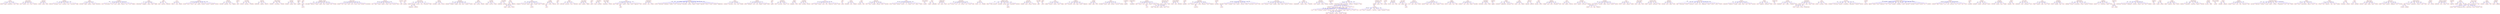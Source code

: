 strict digraph  {
	anyone	 [color=red,
		fontname=courier,
		shape=box];
	extend	 [color=red,
		fontname=courier,
		shape=box];
	anyone -> extend	 [color=blue,
		xlabel=0.15];
	though	 [color=red,
		fontname=courier,
		shape=box];
	anyone -> though	 [color=blue,
		xlabel=0.14];
	accidentally	 [color=red,
		fontname=courier,
		shape=box];
	anyone -> accidentally	 [color=blue,
		xlabel=0.14];
	else	 [color=red,
		fontname=courier,
		shape=box];
	anyone -> else	 [color=blue,
		xlabel=0.11];
	hand	 [color=red,
		fontname=courier,
		shape=box];
	anyone -> hand	 [color=blue,
		xlabel=0.16];
	"wise princess"	 [color=red,
		fontname=courier,
		shape=box];
	upon	 [color=red,
		fontname=courier,
		shape=box];
	"wise princess" -> upon	 [color=blue,
		xlabel=0.01];
	welfare	 [color=red,
		fontname=courier,
		shape=box];
	"wise princess" -> welfare	 [color=blue,
		xlabel=0.02];
	put	 [color=red,
		fontname=courier,
		shape=box];
	"wise princess" -> put	 [color=blue,
		xlabel=0.02];
	forth	 [color=red,
		fontname=courier,
		shape=box];
	"wise princess" -> forth	 [color=blue,
		xlabel=0.14];
	condition	 [color=red,
		fontname=courier,
		shape=box];
	"wise princess" -> condition	 [color=blue,
		xlabel=0.02];
	sanctions	 [color=red,
		fontname=courier,
		shape=box];
	consent	 [color=red,
		fontname=courier,
		shape=box];
	sanctions -> consent	 [color=blue,
		xlabel=0.02];
	mutual	 [color=red,
		fontname=courier,
		shape=box];
	sanctions -> mutual	 [color=blue,
		xlabel=0.02];
	mode	 [color=red,
		fontname=courier,
		shape=box];
	sanctions -> mode	 [color=blue,
		xlabel=0.14];
	brahmana	 [color=red,
		fontname=courier,
		shape=box];
	kshatriya	 [color=red,
		fontname=courier,
		shape=box];
	brahmana -> kshatriya	 [color=blue,
		xlabel=0.2];
	intriguing	 [color=red,
		fontname=courier,
		shape=box];
	brahmana -> intriguing	 [color=blue,
		xlabel=0.03];
	marry	 [color=red,
		fontname=courier,
		shape=box];
	brahmana -> marry	 [color=blue,
		xlabel=0.04];
	scriptural	 [color=red,
		fontname=courier,
		shape=box];
	brahmana -> scriptural	 [color=blue,
		xlabel=0.03];
	girl	 [color=red,
		fontname=courier,
		shape=box];
	brahmana -> girl	 [color=blue,
		xlabel=0.03];
	injunctions	 [color=red,
		fontname=courier,
		shape=box];
	brahmana -> injunctions	 [color=blue,
		xlabel=0.03];
	might	 [color=red,
		fontname=courier,
		shape=box];
	brahmana -> might	 [color=blue,
		xlabel=0.02];
	goats	 [color=red,
		fontname=courier,
		shape=box];
	attracted	 [color=red,
		fontname=courier,
		shape=box];
	goats -> attracted	 [color=blue,
		xlabel=0.14];
	female	 [color=red,
		fontname=courier,
		shape=box];
	goats -> female	 [color=blue,
		xlabel=0.01];
	majestic	 [color=red,
		fontname=courier,
		shape=box];
	goats -> majestic	 [color=blue,
		xlabel=0.02];
	wanted	 [color=red,
		fontname=courier,
		shape=box];
	goats -> wanted	 [color=blue,
		xlabel=0.02];
	personality	 [color=red,
		fontname=courier,
		shape=box];
	goats -> personality	 [color=blue,
		xlabel=0.02];
	"'king\x92s'"	 [color=red,
		fontname=courier,
		shape=box];
	court	 [color=red,
		fontname=courier,
		shape=box];
	"'king\x92s'" -> court	 [color=blue,
		xlabel=0.02];
	unfortunately	 [color=red,
		fontname=courier,
		shape=box];
	"'king\x92s'" -> unfortunately	 [color=blue,
		xlabel=0.02];
	lost	 [color=red,
		fontname=courier,
		shape=box];
	"'king\x92s'" -> lost	 [color=blue,
		xlabel=0.02];
	prove	 [color=red,
		fontname=courier,
		shape=box];
	"'king\x92s'" -> prove	 [color=blue,
		xlabel=0.14];
	signet	 [color=red,
		fontname=courier,
		shape=box];
	"'king\x92s'" -> signet	 [color=blue,
		xlabel=0.02];
	identity	 [color=red,
		fontname=courier,
		shape=box];
	"'king\x92s'" -> identity	 [color=blue,
		xlabel=0.02];
	way	 [color=red,
		fontname=courier,
		shape=box];
	"'king\x92s'" -> way	 [color=blue,
		xlabel=0.02];
	river	 [color=red,
		fontname=courier,
		shape=box];
	"'king\x92s'" -> river	 [color=blue,
		xlabel=0.02];
	memento	 [color=red,
		fontname=courier,
		shape=box];
	"'king\x92s'" -> memento	 [color=blue,
		xlabel=0.02];
	human	 [color=red,
		fontname=courier,
		shape=box];
	relationships	 [color=red,
		fontname=courier,
		shape=box];
	human -> relationships	 [color=blue,
		xlabel=0.14];
	disappears	 [color=red,
		fontname=courier,
		shape=box];
	human -> disappears	 [color=blue,
		xlabel=0.02];
	waking	 [color=red,
		fontname=courier,
		shape=box];
	human -> waking	 [color=blue,
		xlabel=0.02];
	dream	 [color=red,
		fontname=courier,
		shape=box];
	human -> dream	 [color=blue,
		xlabel=0.02];
	seemed	 [color=red,
		fontname=courier,
		shape=box];
	human -> seemed	 [color=blue,
		xlabel=0.02];
	vedas	 [color=red,
		fontname=courier,
		shape=box];
	power	 [color=red,
		fontname=courier,
		shape=box];
	vedas -> power	 [color=blue,
		xlabel=0.02];
	authority	 [color=red,
		fontname=courier,
		shape=box];
	vedas -> authority	 [color=blue,
		xlabel=0.03];
	asceticism	 [color=red,
		fontname=courier,
		shape=box];
	vedas -> asceticism	 [color=blue,
		xlabel=0.2];
	son	 [color=red,
		fontname=courier,
		shape=box];
	"father's"	 [color=red,
		fontname=courier,
		shape=box];
	son -> "father's"	 [color=blue,
		xlabel=0.13];
	come	 [color=red,
		fontname=courier,
		shape=box];
	son -> come	 [color=blue,
		xlabel=0.01];
	besides	 [color=red,
		fontname=courier,
		shape=box];
	son -> besides	 [color=blue,
		xlabel=0.02];
	asuras	 [color=red,
		fontname=courier,
		shape=box];
	revived	 [color=red,
		fontname=courier,
		shape=box];
	asuras -> revived	 [color=blue,
		xlabel=0.14];
	return	 [color=red,
		fontname=courier,
		shape=box];
	asuras -> return	 [color=blue,
		xlabel=0.02];
	shukra	 [color=red,
		fontname=courier,
		shape=box];
	asuras -> shukra	 [color=blue,
		xlabel=0.02];
	sign	 [color=red,
		fontname=courier,
		shape=box];
	asuras -> sign	 [color=blue,
		xlabel=0.02];
	special	 [color=red,
		fontname=courier,
		shape=box];
	asuras -> special	 [color=blue,
		xlabel=0.02];
	mischief	 [color=red,
		fontname=courier,
		shape=box];
	asuras -> mischief	 [color=blue,
		xlabel=0.02];
	occasion	 [color=red,
		fontname=courier,
		shape=box];
	asuras -> occasion	 [color=blue,
		xlabel=0.02];
	suspected	 [color=red,
		fontname=courier,
		shape=box];
	asuras -> suspected	 [color=blue,
		xlabel=0.02];
	previous	 [color=red,
		fontname=courier,
		shape=box];
	asuras -> previous	 [color=blue,
		xlabel=0.01];
	affected	 [color=red,
		fontname=courier,
		shape=box];
	discarded	 [color=red,
		fontname=courier,
		shape=box];
	affected -> discarded	 [color=blue,
		xlabel=0.16];
	gratified	 [color=red,
		fontname=courier,
		shape=box];
	affected -> gratified	 [color=blue,
		xlabel=0.12];
	felt	 [color=red,
		fontname=courier,
		shape=box];
	affected -> felt	 [color=blue,
		xlabel=0.12];
	swapping	 [color=red,
		fontname=courier,
		shape=box];
	affected -> swapping	 [color=blue,
		xlabel=0.36];
	jealous	 [color=red,
		fontname=courier,
		shape=box];
	share	 [color=red,
		fontname=courier,
		shape=box];
	jealous -> share	 [color=blue,
		xlabel=0.11];
	cultivated	 [color=red,
		fontname=courier,
		shape=box];
	intention	 [color=red,
		fontname=courier,
		shape=box];
	cultivated -> intention	 [color=blue,
		xlabel=0.15];
	malicious	 [color=red,
		fontname=courier,
		shape=box];
	cultivated -> malicious	 [color=blue,
		xlabel=0.14];
	friendship	 [color=red,
		fontname=courier,
		shape=box];
	cultivated -> friendship	 [color=blue,
		xlabel=0.16];
	acquired	 [color=red,
		fontname=courier,
		shape=box];
	established	 [color=red,
		fontname=courier,
		shape=box];
	acquired -> established	 [color=blue,
		xlabel=0.14];
	righteous	 [color=red,
		fontname=courier,
		shape=box];
	acquired -> righteous	 [color=blue,
		xlabel=0.13];
	powerful	 [color=red,
		fontname=courier,
		shape=box];
	acquired -> powerful	 [color=blue,
		xlabel=0.12];
	"chance meeting"	 [color=red,
		fontname=courier,
		shape=box];
	"'kacha\x92s'"	 [color=red,
		fontname=courier,
		shape=box];
	"chance meeting" -> "'kacha\x92s'"	 [color=blue,
		xlabel=0.03];
	confirmation	 [color=red,
		fontname=courier,
		shape=box];
	"chance meeting" -> confirmation	 [color=blue,
		xlabel=0.03];
	reckoned	 [color=red,
		fontname=courier,
		shape=box];
	"chance meeting" -> reckoned	 [color=blue,
		xlabel=0.18];
	restored	 [color=red,
		fontname=courier,
		shape=box];
	thousands	 [color=red,
		fontname=courier,
		shape=box];
	restored -> thousands	 [color=blue,
		xlabel=0.01];
	enjoyed	 [color=red,
		fontname=courier,
		shape=box];
	restored -> enjoyed	 [color=blue,
		xlabel=0.12];
	years	 [color=red,
		fontname=courier,
		shape=box];
	restored -> years	 [color=blue,
		xlabel=0.01];
	happily	 [color=red,
		fontname=courier,
		shape=box];
	together	 [color=red,
		fontname=courier,
		shape=box];
	happily -> together	 [color=blue,
		xlabel=0.08];
	code	 [color=red,
		fontname=courier,
		shape=box];
	favour	 [color=red,
		fontname=courier,
		shape=box];
	code -> favour	 [color=blue,
		xlabel=0.06];
	ethics	 [color=red,
		fontname=courier,
		shape=box];
	favour -> ethics	 [color=blue,
		xlabel=0.06];
	"derogatory remarks"	 [color=red,
		fontname=courier,
		shape=box];
	"want people"	 [color=red,
		fontname=courier,
		shape=box];
	"derogatory remarks" -> "want people"	 [color=blue,
		xlabel=0.03];
	beautiful	 [color=red,
		fontname=courier,
		shape=box];
	"derogatory remarks" -> beautiful	 [color=blue,
		xlabel=0.16];
	palace	 [color=red,
		fontname=courier,
		shape=box];
	"derogatory remarks" -> palace	 [color=blue,
		xlabel=0.02];
	people	 [color=red,
		fontname=courier,
		shape=box];
	"derogatory remarks" -> people	 [color=blue,
		xlabel=0.01];
	make	 [color=red,
		fontname=courier,
		shape=box];
	"derogatory remarks" -> make	 [color=blue,
		xlabel=0.01];
	claimed	 [color=red,
		fontname=courier,
		shape=box];
	"derogatory remarks" -> claimed	 [color=blue,
		xlabel=0.02];
	want	 [color=red,
		fontname=courier,
		shape=box];
	"derogatory remarks" -> want	 [color=blue,
		xlabel=0.02];
	allowed	 [color=red,
		fontname=courier,
		shape=box];
	"derogatory remarks" -> allowed	 [color=blue,
		xlabel=0.01];
	"advice tells"	 [color=red,
		fontname=courier,
		shape=box];
	devoted	 [color=red,
		fontname=courier,
		shape=box];
	"advice tells" -> devoted	 [color=blue,
		xlabel=0.21];
	thin	 [color=red,
		fontname=courier,
		shape=box];
	"advice tells" -> thin	 [color=blue,
		xlabel=0.19];
	give	 [color=red,
		fontname=courier,
		shape=box];
	"advice tells" -> give	 [color=blue,
		xlabel=0.02];
	stand	 [color=red,
		fontname=courier,
		shape=box];
	"advice tells" -> stand	 [color=blue,
		xlabel=0.04];
	birth	 [color=red,
		fontname=courier,
		shape=box];
	"advice tells" -> birth	 [color=blue,
		xlabel=0.03];
	worthy	 [color=red,
		fontname=courier,
		shape=box];
	"advice tells" -> worthy	 [color=blue,
		xlabel=0.03];
	thick	 [color=red,
		fontname=courier,
		shape=box];
	"advice tells" -> thick	 [color=blue,
		xlabel=0.03];
	parting	 [color=red,
		fontname=courier,
		shape=box];
	"advice tells" -> parting	 [color=blue,
		xlabel=0.03];
	circumstances	 [color=red,
		fontname=courier,
		shape=box];
	"advice tells" -> circumstances	 [color=blue,
		xlabel=0.03];
	uttariya	 [color=red,
		fontname=courier,
		shape=box];
	pity	 [color=red,
		fontname=courier,
		shape=box];
	uttariya -> pity	 [color=blue,
		xlabel=0.02];
	upper	 [color=red,
		fontname=courier,
		shape=box];
	uttariya -> upper	 [color=blue,
		xlabel=0.02];
	seeing	 [color=red,
		fontname=courier,
		shape=box];
	uttariya -> seeing	 [color=blue,
		xlabel=0.03];
	garment	 [color=red,
		fontname=courier,
		shape=box];
	uttariya -> garment	 [color=blue,
		xlabel=0.02];
	inside	 [color=red,
		fontname=courier,
		shape=box];
	uttariya -> inside	 [color=blue,
		xlabel=0.03];
	cover	 [color=red,
		fontname=courier,
		shape=box];
	uttariya -> cover	 [color=blue,
		xlabel=0.03];
	pulling	 [color=red,
		fontname=courier,
		shape=box];
	uttariya -> pulling	 [color=blue,
		xlabel=0.15];
	threw	 [color=red,
		fontname=courier,
		shape=box];
	uttariya -> threw	 [color=blue,
		xlabel=0.03];
	convince	 [color=red,
		fontname=courier,
		shape=box];
	tried	 [color=red,
		fontname=courier,
		shape=box];
	convince -> tried	 [color=blue,
		xlabel=0.1];
	lived	 [color=red,
		fontname=courier,
		shape=box];
	enjoying	 [color=red,
		fontname=courier,
		shape=box];
	lived -> enjoying	 [color=blue,
		xlabel=0.12];
	"secret mantra"	 [color=red,
		fontname=courier,
		shape=box];
	stomach	 [color=red,
		fontname=courier,
		shape=box];
	"secret mantra" -> stomach	 [color=blue,
		xlabel=0.22];
	thinking	 [color=red,
		fontname=courier,
		shape=box];
	"secret mantra" -> thinking	 [color=blue,
		xlabel=0.04];
	solution	 [color=red,
		fontname=courier,
		shape=box];
	"secret mantra" -> solution	 [color=blue,
		xlabel=0.04];
	suit	 [color=red,
		fontname=courier,
		shape=box];
	"secret mantra" -> suit	 [color=blue,
		xlabel=0.01];
	alternative	 [color=red,
		fontname=courier,
		shape=box];
	"secret mantra" -> alternative	 [color=blue,
		xlabel=0.04];
	teach	 [color=red,
		fontname=courier,
		shape=box];
	"secret mantra" -> teach	 [color=blue,
		xlabel=0.2];
	imaginative	 [color=red,
		fontname=courier,
		shape=box];
	thinking -> imaginative	 [color=blue,
		xlabel=0.02];
	modified	 [color=red,
		fontname=courier,
		shape=box];
	thinking -> modified	 [color=blue,
		xlabel=0.02];
	danavas	 [color=red,
		fontname=courier,
		shape=box];
	invaluable	 [color=red,
		fontname=courier,
		shape=box];
	danavas -> invaluable	 [color=blue,
		xlabel=0.02];
	priest	 [color=red,
		fontname=courier,
		shape=box];
	danavas -> priest	 [color=blue,
		xlabel=0.17];
	service	 [color=red,
		fontname=courier,
		shape=box];
	danavas -> service	 [color=blue,
		xlabel=0.02];
	shakuntala	 [color=red,
		fontname=courier,
		shape=box];
	dushyanta	 [color=red,
		fontname=courier,
		shape=box];
	shakuntala -> dushyanta	 [color=blue,
		xlabel=0.05];
	ajanabha	 [color=red,
		fontname=courier,
		shape=box];
	shakuntala -> ajanabha	 [color=blue,
		xlabel=0.05];
	changed	 [color=red,
		fontname=courier,
		shape=box];
	shakuntala -> changed	 [color=blue,
		xlabel=0.04];
	india	 [color=red,
		fontname=courier,
		shape=box];
	shakuntala -> india	 [color=blue,
		xlabel=0.23];
	gets	 [color=red,
		fontname=courier,
		shape=box];
	shakuntala -> gets	 [color=blue,
		xlabel=0.04];
	original	 [color=red,
		fontname=courier,
		shape=box];
	shakuntala -> original	 [color=blue,
		xlabel=0.02];
	present	 [color=red,
		fontname=courier,
		shape=box];
	shakuntala -> present	 [color=blue,
		xlabel=0.03];
	abode	 [color=red,
		fontname=courier,
		shape=box];
	away	 [color=red,
		fontname=courier,
		shape=box];
	abode -> away	 [color=blue,
		xlabel=0.01];
	carried	 [color=red,
		fontname=courier,
		shape=box];
	abode -> carried	 [color=blue,
		xlabel=0.01];
	rejected	 [color=red,
		fontname=courier,
		shape=box];
	abode -> rejected	 [color=blue,
		xlabel=0.07];
	narrated	 [color=red,
		fontname=courier,
		shape=box];
	company	 [color=red,
		fontname=courier,
		shape=box];
	narrated -> company	 [color=blue,
		xlabel=0.01];
	soulfully	 [color=red,
		fontname=courier,
		shape=box];
	narrated -> soulfully	 [color=blue,
		xlabel=0.02];
	misery	 [color=red,
		fontname=courier,
		shape=box];
	narrated -> misery	 [color=blue,
		xlabel=0.17];
	intercepted	 [color=red,
		fontname=courier,
		shape=box];
	completing	 [color=red,
		fontname=courier,
		shape=box];
	intercepted -> completing	 [color=blue,
		xlabel=0.11];
	returning	 [color=red,
		fontname=courier,
		shape=box];
	intercepted -> returning	 [color=blue,
		xlabel=0.11];
	helps	 [color=red,
		fontname=courier,
		shape=box];
	second	 [color=red,
		fontname=courier,
		shape=box];
	helps -> second	 [color=blue,
		xlabel=0.01];
	obediently	 [color=red,
		fontname=courier,
		shape=box];
	helps -> obediently	 [color=blue,
		xlabel=0.13];
	impact	 [color=red,
		fontname=courier,
		shape=box];
	second -> impact	 [color=blue,
		xlabel=0.01];
	reality	 [color=red,
		fontname=courier,
		shape=box];
	second -> reality	 [color=blue,
		xlabel=0.01];
	action	 [color=red,
		fontname=courier,
		shape=box];
	second -> action	 [color=blue,
		xlabel=0.07];
	maid	 [color=red,
		fontname=courier,
		shape=box];
	derogatory	 [color=red,
		fontname=courier,
		shape=box];
	maid -> derogatory	 [color=blue,
		xlabel=0.02];
	uncultured	 [color=red,
		fontname=courier,
		shape=box];
	maid -> uncultured	 [color=blue,
		xlabel=0.02];
	daitya	 [color=red,
		fontname=courier,
		shape=box];
	maid -> daitya	 [color=blue,
		xlabel=0.02];
	better	 [color=red,
		fontname=courier,
		shape=box];
	maid -> better	 [color=blue,
		xlabel=0.14];
	touched	 [color=red,
		fontname=courier,
		shape=box];
	maid -> touched	 [color=blue,
		xlabel=0.02];
	quick	 [color=red,
		fontname=courier,
		shape=box];
	maid -> quick	 [color=blue,
		xlabel=0.02];
	sounded	 [color=red,
		fontname=courier,
		shape=box];
	maid -> sounded	 [color=blue,
		xlabel=0.02];
	servant	 [color=red,
		fontname=courier,
		shape=box];
	better -> servant	 [color=blue,
		xlabel=0.17];
	enraged	 [color=red,
		fontname=courier,
		shape=box];
	use	 [color=red,
		fontname=courier,
		shape=box];
	enraged -> use	 [color=blue,
		xlabel=0.08];
	futile	 [color=red,
		fontname=courier,
		shape=box];
	enraged -> futile	 [color=blue,
		xlabel=0.01];
	learning	 [color=red,
		fontname=courier,
		shape=box];
	enraged -> learning	 [color=blue,
		xlabel=0.01];
	never	 [color=red,
		fontname=courier,
		shape=box];
	use -> never	 [color=blue,
		xlabel=0.04];
	hope	 [color=red,
		fontname=courier,
		shape=box];
	last	 [color=red,
		fontname=courier,
		shape=box];
	hope -> last	 [color=blue,
		xlabel=0.01];
	heard	 [color=red,
		fontname=courier,
		shape=box];
	underlying	 [color=red,
		fontname=courier,
		shape=box];
	heard -> underlying	 [color=blue,
		xlabel=0.02];
	conclusion	 [color=red,
		fontname=courier,
		shape=box];
	heard -> conclusion	 [color=blue,
		xlabel=0.03];
	truth	 [color=red,
		fontname=courier,
		shape=box];
	heard -> truth	 [color=blue,
		xlabel=0.17];
	understood	 [color=red,
		fontname=courier,
		shape=box];
	heard -> understood	 [color=blue,
		xlabel=0.03];
	"duty towards"	 [color=red,
		fontname=courier,
		shape=box];
	given	 [color=red,
		fontname=courier,
		shape=box];
	"duty towards" -> given	 [color=blue,
		xlabel=0.19];
	proposal	 [color=red,
		fontname=courier,
		shape=box];
	"duty towards" -> proposal	 [color=blue,
		xlabel=0.02];
	readily	 [color=red,
		fontname=courier,
		shape=box];
	"duty towards" -> readily	 [color=blue,
		xlabel=0.18];
	yogic	 [color=red,
		fontname=courier,
		shape=box];
	powers	 [color=red,
		fontname=courier,
		shape=box];
	yogic -> powers	 [color=blue,
		xlabel=0.11];
	"'yayati\x92s'"	 [color=red,
		fontname=courier,
		shape=box];
	bring	 [color=red,
		fontname=courier,
		shape=box];
	"'yayati\x92s'" -> bring	 [color=blue,
		xlabel=0.01];
	entreaties	 [color=red,
		fontname=courier,
		shape=box];
	"'yayati\x92s'" -> entreaties	 [color=blue,
		xlabel=0.16];
	"epic kalidasa"	 [color=red,
		fontname=courier,
		shape=box];
	presentation	 [color=red,
		fontname=courier,
		shape=box];
	"epic kalidasa" -> presentation	 [color=blue,
		xlabel=0.23];
	refined	 [color=red,
		fontname=courier,
		shape=box];
	"epic kalidasa" -> refined	 [color=blue,
		xlabel=0.01];
	epic	 [color=red,
		fontname=courier,
		shape=box];
	gives	 [color=red,
		fontname=courier,
		shape=box];
	epic -> gives	 [color=blue,
		xlabel=0.1];
	woman	 [color=red,
		fontname=courier,
		shape=box];
	epic -> woman	 [color=blue,
		xlabel=0.14];
	like	 [color=red,
		fontname=courier,
		shape=box];
	epic -> like	 [color=blue,
		xlabel=0.08];
	rightful	 [color=red,
		fontname=courier,
		shape=box];
	epic -> rightful	 [color=blue,
		xlabel=0.13];
	fights	 [color=red,
		fontname=courier,
		shape=box];
	epic -> fights	 [color=blue,
		xlabel=0.13];
	assert	 [color=red,
		fontname=courier,
		shape=box];
	epic -> assert	 [color=blue,
		xlabel=0.01];
	aggressive	 [color=red,
		fontname=courier,
		shape=box];
	epic -> aggressive	 [color=blue,
		xlabel=0.12];
	bold	 [color=red,
		fontname=courier,
		shape=box];
	epic -> bold	 [color=blue,
		xlabel=0.12];
	right	 [color=red,
		fontname=courier,
		shape=box];
	like -> right	 [color=blue,
		xlabel=0.06];
	"'devayani\x92s'"	 [color=red,
		fontname=courier,
		shape=box];
	confusion	 [color=red,
		fontname=courier,
		shape=box];
	"'devayani\x92s'" -> confusion	 [color=blue,
		xlabel=0.01];
	wore	 [color=red,
		fontname=courier,
		shape=box];
	"'devayani\x92s'" -> wore	 [color=blue,
		xlabel=0.14];
	clothes	 [color=red,
		fontname=courier,
		shape=box];
	"'devayani\x92s'" -> clothes	 [color=blue,
		xlabel=0.02];
	passage	 [color=red,
		fontname=courier,
		shape=box];
	worldly	 [color=red,
		fontname=courier,
		shape=box];
	passage -> worldly	 [color=blue,
		xlabel=0.19];
	experienced	 [color=red,
		fontname=courier,
		shape=box];
	passage -> experienced	 [color=blue,
		xlabel=0.37];
	attachments	 [color=red,
		fontname=courier,
		shape=box];
	passage -> attachments	 [color=blue,
		xlabel=0.2];
	suddenly	 [color=red,
		fontname=courier,
		shape=box];
	passage -> suddenly	 [color=blue,
		xlabel=0.19];
	self	 [color=red,
		fontname=courier,
		shape=box];
	passage -> self	 [color=blue,
		xlabel=0.17];
	sacrifices	 [color=red,
		fontname=courier,
		shape=box];
	passage -> sacrifices	 [color=blue,
		xlabel=0.22];
	performance	 [color=red,
		fontname=courier,
		shape=box];
	passage -> performance	 [color=blue,
		xlabel=0.26];
	withdraw	 [color=red,
		fontname=courier,
		shape=box];
	passage -> withdraw	 [color=blue,
		xlabel=0.19];
	despite	 [color=red,
		fontname=courier,
		shape=box];
	passage -> despite	 [color=blue,
		xlabel=0.18];
	finding	 [color=red,
		fontname=courier,
		shape=box];
	passage -> finding	 [color=blue,
		xlabel=0.26];
	impossible	 [color=red,
		fontname=courier,
		shape=box];
	passage -> impossible	 [color=blue,
		xlabel=0.18];
	efforts	 [color=red,
		fontname=courier,
		shape=box];
	passage -> efforts	 [color=blue,
		xlabel=0.19];
	strong	 [color=red,
		fontname=courier,
		shape=box];
	passage -> strong	 [color=blue,
		xlabel=0.22];
	religious	 [color=red,
		fontname=courier,
		shape=box];
	passage -> religious	 [color=blue,
		xlabel=0.24];
	degeneration	 [color=red,
		fontname=courier,
		shape=box];
	passage -> degeneration	 [color=blue,
		xlabel=0.19];
	kanva	 [color=red,
		fontname=courier,
		shape=box];
	necessary	 [color=red,
		fontname=courier,
		shape=box];
	kanva -> necessary	 [color=blue,
		xlabel=0.03];
	performing	 [color=red,
		fontname=courier,
		shape=box];
	kanva -> performing	 [color=blue,
		xlabel=0.03];
	rites	 [color=red,
		fontname=courier,
		shape=box];
	kanva -> rites	 [color=blue,
		xlabel=0.17];
	send	 [color=red,
		fontname=courier,
		shape=box];
	kanva -> send	 [color=blue,
		xlabel=0.04];
	decided	 [color=red,
		fontname=courier,
		shape=box];
	kanva -> decided	 [color=blue,
		xlabel=0.03];
	hearted	 [color=red,
		fontname=courier,
		shape=box];
	infant	 [color=red,
		fontname=courier,
		shape=box];
	hearted -> infant	 [color=blue,
		xlabel=0.2];
	abandoned	 [color=red,
		fontname=courier,
		shape=box];
	hearted -> abandoned	 [color=blue,
		xlabel=0.25];
	rishi	 [color=red,
		fontname=courier,
		shape=box];
	hearted -> rishi	 [color=blue,
		xlabel=0.22];
	kind	 [color=red,
		fontname=courier,
		shape=box];
	hearted -> kind	 [color=blue,
		xlabel=0.16];
	adopted	 [color=red,
		fontname=courier,
		shape=box];
	hearted -> adopted	 [color=blue,
		xlabel=0.14];
	brought	 [color=red,
		fontname=courier,
		shape=box];
	hearted -> brought	 [color=blue,
		xlabel=0.12];
	mother	 [color=red,
		fontname=courier,
		shape=box];
	hearted -> mother	 [color=blue,
		xlabel=0.17];
	goat	 [color=red,
		fontname=courier,
		shape=box];
	agreed	 [color=red,
		fontname=courier,
		shape=box];
	goat -> agreed	 [color=blue,
		xlabel=0.15];
	explanation	 [color=red,
		fontname=courier,
		shape=box];
	think	 [color=red,
		fontname=courier,
		shape=box];
	explanation -> think	 [color=blue,
		xlabel=0.02];
	convincing	 [color=red,
		fontname=courier,
		shape=box];
	explanation -> convincing	 [color=blue,
		xlabel=0.02];
	lunatic	 [color=red,
		fontname=courier,
		shape=box];
	explanation -> lunatic	 [color=blue,
		xlabel=0.14];
	one	 [color=red,
		fontname=courier,
		shape=box];
	explanation -> one	 [color=blue,
		xlabel=0.04];
	agrees	 [color=red,
		fontname=courier,
		shape=box];
	grudgingly	 [color=red,
		fontname=courier,
		shape=box];
	agrees -> grudgingly	 [color=blue,
		xlabel=0.13];
	third	 [color=red,
		fontname=courier,
		shape=box];
	agrees -> third	 [color=blue,
		xlabel=0.01];
	priesthood	 [color=red,
		fontname=courier,
		shape=box];
	leave	 [color=red,
		fontname=courier,
		shape=box];
	priesthood -> leave	 [color=blue,
		xlabel=0.37];
	concluded	 [color=red,
		fontname=courier,
		shape=box];
	priesthood -> concluded	 [color=blue,
		xlabel=0.22];
	continue	 [color=red,
		fontname=courier,
		shape=box];
	priesthood -> continue	 [color=blue,
		xlabel=0.21];
	man	 [color=red,
		fontname=courier,
		shape=box];
	would	 [color=red,
		fontname=courier,
		shape=box];
	man -> would	 [color=blue,
		xlabel=0.01];
	accept	 [color=red,
		fontname=courier,
		shape=box];
	man -> accept	 [color=blue,
		xlabel=0.02];
	exposes	 [color=red,
		fontname=courier,
		shape=box];
	man -> exposes	 [color=blue,
		xlabel=0.02];
	every	 [color=red,
		fontname=courier,
		shape=box];
	man -> every	 [color=blue,
		xlabel=0.01];
	fall	 [color=red,
		fontname=courier,
		shape=box];
	man -> fall	 [color=blue,
		xlabel=0.15];
	immaturity	 [color=red,
		fontname=courier,
		shape=box];
	man -> immaturity	 [color=blue,
		xlabel=0.02];
	clearly	 [color=red,
		fontname=courier,
		shape=box];
	man -> clearly	 [color=blue,
		xlabel=0.02];
	comes	 [color=red,
		fontname=courier,
		shape=box];
	man -> comes	 [color=blue,
		xlabel=0.02];
	dear	 [color=red,
		fontname=courier,
		shape=box];
	choice	 [color=red,
		fontname=courier,
		shape=box];
	dear -> choice	 [color=blue,
		xlabel=0.11];
	answer	 [color=red,
		fontname=courier,
		shape=box];
	favourable	 [color=red,
		fontname=courier,
		shape=box];
	answer -> favourable	 [color=blue,
		xlabel=0.12];
	knew	 [color=red,
		fontname=courier,
		shape=box];
	answer -> knew	 [color=blue,
		xlabel=0.13];
	retained	 [color=red,
		fontname=courier,
		shape=box];
	answer -> retained	 [color=blue,
		xlabel=0.13];
	joke	 [color=red,
		fontname=courier,
		shape=box];
	initially	 [color=red,
		fontname=courier,
		shape=box];
	joke -> initially	 [color=blue,
		xlabel=0.07];
	took	 [color=red,
		fontname=courier,
		shape=box];
	joke -> took	 [color=blue,
		xlabel=0.01];
	"happy days"	 [color=red,
		fontname=courier,
		shape=box];
	fish	 [color=red,
		fontname=courier,
		shape=box];
	"happy days" -> fish	 [color=blue,
		xlabel=0.02];
	later	 [color=red,
		fontname=courier,
		shape=box];
	"happy days" -> later	 [color=blue,
		xlabel=0.02];
	reminded	 [color=red,
		fontname=courier,
		shape=box];
	"happy days" -> reminded	 [color=blue,
		xlabel=0.03];
	fisherman	 [color=red,
		fontname=courier,
		shape=box];
	"happy days" -> fisherman	 [color=blue,
		xlabel=0.21];
	belly	 [color=red,
		fontname=courier,
		shape=box];
	"happy days" -> belly	 [color=blue,
		xlabel=0.03];
	recovered	 [color=red,
		fontname=courier,
		shape=box];
	"happy days" -> recovered	 [color=blue,
		xlabel=0.04];
	home	 [color=red,
		fontname=courier,
		shape=box];
	thrown	 [color=red,
		fontname=courier,
		shape=box];
	home -> thrown	 [color=blue,
		xlabel=0.01];
	saying	 [color=red,
		fontname=courier,
		shape=box];
	home -> saying	 [color=blue,
		xlabel=0.01];
	snatched	 [color=red,
		fontname=courier,
		shape=box];
	home -> snatched	 [color=blue,
		xlabel=0.01];
	morsels	 [color=red,
		fontname=courier,
		shape=box];
	home -> morsels	 [color=blue,
		xlabel=0.02];
	us	 [color=red,
		fontname=courier,
		shape=box];
	home -> us	 [color=blue,
		xlabel=0.01];
	pushed	 [color=red,
		fontname=courier,
		shape=box];
	home -> pushed	 [color=blue,
		xlabel=0.02];
	live	 [color=red,
		fontname=courier,
		shape=box];
	home -> live	 [color=blue,
		xlabel=0.12];
	"'\x93you'"	 [color=red,
		fontname=courier,
		shape=box];
	home -> "'\x93you'"	 [color=blue,
		xlabel=0.01];
	nearby	 [color=red,
		fontname=courier,
		shape=box];
	home -> nearby	 [color=blue,
		xlabel=0.01];
	"mild character"	 [color=red,
		fontname=courier,
		shape=box];
	innocent	 [color=red,
		fontname=courier,
		shape=box];
	"mild character" -> innocent	 [color=blue,
		xlabel=0.19];
	fact	 [color=red,
		fontname=courier,
		shape=box];
	caused	 [color=red,
		fontname=courier,
		shape=box];
	fact -> caused	 [color=blue,
		xlabel=0.01];
	unreasonable	 [color=red,
		fontname=courier,
		shape=box];
	fact -> unreasonable	 [color=blue,
		xlabel=0.11];
	"'daughter\x92s'"	 [color=red,
		fontname=courier,
		shape=box];
	much	 [color=red,
		fontname=courier,
		shape=box];
	"'daughter\x92s'" -> much	 [color=blue,
		xlabel=0.01];
	upset	 [color=red,
		fontname=courier,
		shape=box];
	"'daughter\x92s'" -> upset	 [color=blue,
		xlabel=0.15];
	insult	 [color=red,
		fontname=courier,
		shape=box];
	"'daughter\x92s'" -> insult	 [color=blue,
		xlabel=0.02];
	sharmishtha	 [color=red,
		fontname=courier,
		shape=box];
	puru	 [color=red,
		fontname=courier,
		shape=box];
	sharmishtha -> puru	 [color=blue,
		xlabel=0.04];
	turvasu	 [color=red,
		fontname=courier,
		shape=box];
	sharmishtha -> turvasu	 [color=blue,
		xlabel=0.04];
	due	 [color=red,
		fontname=courier,
		shape=box];
	sharmishtha -> due	 [color=blue,
		xlabel=0.03];
	two	 [color=red,
		fontname=courier,
		shape=box];
	sharmishtha -> two	 [color=blue,
		xlabel=0.02];
	dhruhyu	 [color=red,
		fontname=courier,
		shape=box];
	sharmishtha -> dhruhyu	 [color=blue,
		xlabel=0.22];
	anu	 [color=red,
		fontname=courier,
		shape=box];
	sharmishtha -> anu	 [color=blue,
		xlabel=0.04];
	course	 [color=red,
		fontname=courier,
		shape=box];
	sharmishtha -> course	 [color=blue,
		xlabel=0.03];
	yadu	 [color=red,
		fontname=courier,
		shape=box];
	sharmishtha -> yadu	 [color=blue,
		xlabel=0.04];
	had	 [color=red,
		fontname=courier,
		shape=box];
	throne	 [color=red,
		fontname=courier,
		shape=box];
	had -> throne	 [color=blue,
		xlabel=0.01];
	six	 [color=red,
		fontname=courier,
		shape=box];
	had -> six	 [color=blue,
		xlabel=0.01];
	ascended	 [color=red,
		fontname=courier,
		shape=box];
	had -> ascended	 [color=blue,
		xlabel=0.14];
	"gandharva system"	 [color=red,
		fontname=courier,
		shape=box];
	family	 [color=red,
		fontname=courier,
		shape=box];
	"gandharva system" -> family	 [color=blue,
		xlabel=0.2];
	"family connection"	 [color=red,
		fontname=courier,
		shape=box];
	"gandharva system" -> "family connection"	 [color=blue,
		xlabel=0.02];
	fascinated	 [color=red,
		fontname=courier,
		shape=box];
	"gandharva system" -> fascinated	 [color=blue,
		xlabel=0.02];
	married	 [color=red,
		fontname=courier,
		shape=box];
	"gandharva system" -> married	 [color=blue,
		xlabel=0.02];
	high	 [color=red,
		fontname=courier,
		shape=box];
	"gandharva system" -> high	 [color=blue,
		xlabel=0.16];
	ascertained	 [color=red,
		fontname=courier,
		shape=box];
	"gandharva system" -> ascertained	 [color=blue,
		xlabel=0.02];
	connection	 [color=red,
		fontname=courier,
		shape=box];
	"gandharva system" -> connection	 [color=blue,
		xlabel=0.02];
	beauty	 [color=red,
		fontname=courier,
		shape=box];
	high -> beauty	 [color=blue,
		xlabel=0.11];
	solicited	 [color=red,
		fontname=courier,
		shape=box];
	accepted	 [color=red,
		fontname=courier,
		shape=box];
	solicited -> accepted	 [color=blue,
		xlabel=0.01];
	quite	 [color=red,
		fontname=courier,
		shape=box];
	solicited -> quite	 [color=blue,
		xlabel=0.09];
	warning	 [color=red,
		fontname=courier,
		shape=box];
	solicited -> warning	 [color=blue,
		xlabel=0.01];
	conscious	 [color=red,
		fontname=courier,
		shape=box];
	solicited -> conscious	 [color=blue,
		xlabel=0.01];
	"role model"	 [color=red,
		fontname=courier,
		shape=box];
	ideal	 [color=red,
		fontname=courier,
		shape=box];
	"role model" -> ideal	 [color=blue,
		xlabel=0.21];
	model	 [color=red,
		fontname=courier,
		shape=box];
	refers	 [color=red,
		fontname=courier,
		shape=box];
	model -> refers	 [color=blue,
		xlabel=0.07];
	life	 [color=red,
		fontname=courier,
		shape=box];
	prepare	 [color=red,
		fontname=courier,
		shape=box];
	life -> prepare	 [color=blue,
		xlabel=0.02];
	decision	 [color=red,
		fontname=courier,
		shape=box];
	life -> decision	 [color=blue,
		xlabel=0.01];
	drastic	 [color=red,
		fontname=courier,
		shape=box];
	life -> drastic	 [color=blue,
		xlabel=0.12];
	order	 [color=red,
		fontname=courier,
		shape=box];
	life -> order	 [color=blue,
		xlabel=0.01];
	change	 [color=red,
		fontname=courier,
		shape=box];
	life -> change	 [color=blue,
		xlabel=0.01];
	"'\x93there'"	 [color=red,
		fontname=courier,
		shape=box];
	said	 [color=red,
		fontname=courier,
		shape=box];
	"'\x93there'" -> said	 [color=blue,
		xlabel=0.01];
	classified	 [color=red,
		fontname=courier,
		shape=box];
	"'\x93there'" -> classified	 [color=blue,
		xlabel=0.15];
	three	 [color=red,
		fontname=courier,
		shape=box];
	"'\x93there'" -> three	 [color=blue,
		xlabel=0.02];
	types	 [color=red,
		fontname=courier,
		shape=box];
	"'\x93there'" -> types	 [color=blue,
		xlabel=0.16];
	called	 [color=red,
		fontname=courier,
		shape=box];
	"'\x93there'" -> called	 [color=blue,
		xlabel=0.01];
	categories	 [color=red,
		fontname=courier,
		shape=box];
	"'\x93there'" -> categories	 [color=blue,
		xlabel=0.02];
	refused	 [color=red,
		fontname=courier,
		shape=box];
	respect	 [color=red,
		fontname=courier,
		shape=box];
	refused -> respect	 [color=blue,
		xlabel=0.01];
	equal	 [color=red,
		fontname=courier,
		shape=box];
	refused -> equal	 [color=blue,
		xlabel=0.12];
	offer	 [color=red,
		fontname=courier,
		shape=box];
	refused -> offer	 [color=blue,
		xlabel=0.01];
	learn	 [color=red,
		fontname=courier,
		shape=box];
	hermitage	 [color=red,
		fontname=courier,
		shape=box];
	learn -> hermitage	 [color=blue,
		xlabel=0.03];
	science	 [color=red,
		fontname=courier,
		shape=box];
	learn -> science	 [color=blue,
		xlabel=0.18];
	dead	 [color=red,
		fontname=courier,
		shape=box];
	learn -> dead	 [color=blue,
		xlabel=0.02];
	disciple	 [color=red,
		fontname=courier,
		shape=box];
	learn -> disciple	 [color=blue,
		xlabel=0.04];
	reviving	 [color=red,
		fontname=courier,
		shape=box];
	learn -> reviving	 [color=blue,
		xlabel=0.02];
	residing	 [color=red,
		fontname=courier,
		shape=box];
	learn -> residing	 [color=blue,
		xlabel=0.02];
	vrishaparva	 [color=red,
		fontname=courier,
		shape=box];
	daughter	 [color=red,
		fontname=courier,
		shape=box];
	vrishaparva -> daughter	 [color=blue,
		xlabel=0.21];
	"'preceptor\x92s'"	 [color=red,
		fontname=courier,
		shape=box];
	accompanied	 [color=red,
		fontname=courier,
		shape=box];
	"'preceptor\x92s'" -> accompanied	 [color=blue,
		xlabel=0.15];
	parvati	 [color=red,
		fontname=courier,
		shape=box];
	mood	 [color=red,
		fontname=courier,
		shape=box];
	parvati -> mood	 [color=blue,
		xlabel=0.02];
	consort	 [color=red,
		fontname=courier,
		shape=box];
	parvati -> consort	 [color=blue,
		xlabel=0.01];
	bull	 [color=red,
		fontname=courier,
		shape=box];
	parvati -> bull	 [color=blue,
		xlabel=0.02];
	shiva	 [color=red,
		fontname=courier,
		shape=box];
	parvati -> shiva	 [color=blue,
		xlabel=0.02];
	playful	 [color=red,
		fontname=courier,
		shape=box];
	parvati -> playful	 [color=blue,
		xlabel=0.01];
	coming	 [color=red,
		fontname=courier,
		shape=box];
	parvati -> coming	 [color=blue,
		xlabel=0.01];
	along	 [color=red,
		fontname=courier,
		shape=box];
	parvati -> along	 [color=blue,
		xlabel=0.13];
	saw	 [color=red,
		fontname=courier,
		shape=box];
	shiva -> saw	 [color=blue,
		xlabel=0.21];
	"light water sport"	 [color=red,
		fontname=courier,
		shape=box];
	lotus	 [color=red,
		fontname=courier,
		shape=box];
	"light water sport" -> lotus	 [color=blue,
		xlabel=0.22];
	princess	 [color=red,
		fontname=courier,
		shape=box];
	"light water sport" -> princess	 [color=blue,
		xlabel=0.25];
	pond	 [color=red,
		fontname=courier,
		shape=box];
	"light water sport" -> pond	 [color=blue,
		xlabel=0.22];
	light	 [color=red,
		fontname=courier,
		shape=box];
	lotus -> light	 [color=blue,
		xlabel=0.13];
	"water sport"	 [color=red,
		fontname=courier,
		shape=box];
	lotus -> "water sport"	 [color=blue,
		xlabel=0.2];
	maidens	 [color=red,
		fontname=courier,
		shape=box];
	lotus -> maidens	 [color=blue,
		xlabel=0.16];
	sport	 [color=red,
		fontname=courier,
		shape=box];
	lotus -> sport	 [color=blue,
		xlabel=0.16];
	went	 [color=red,
		fontname=courier,
		shape=box];
	lotus -> went	 [color=blue,
		xlabel=0.16];
	"slight amendment"	 [color=red,
		fontname=courier,
		shape=box];
	within	 [color=red,
		fontname=courier,
		shape=box];
	"slight amendment" -> within	 [color=blue,
		xlabel=0.01];
	late	 [color=red,
		fontname=courier,
		shape=box];
	"slight amendment" -> late	 [color=blue,
		xlabel=0.16];
	punishment	 [color=red,
		fontname=courier,
		shape=box];
	"slight amendment" -> punishment	 [color=blue,
		xlabel=0.2];
	slight	 [color=red,
		fontname=courier,
		shape=box];
	amendment	 [color=red,
		fontname=courier,
		shape=box];
	slight -> amendment	 [color=blue,
		xlabel=0.15];
	realisation	 [color=red,
		fontname=courier,
		shape=box];
	led	 [color=red,
		fontname=courier,
		shape=box];
	realisation -> led	 [color=blue,
		xlabel=0.02];
	chances	 [color=red,
		fontname=courier,
		shape=box];
	realisation -> chances	 [color=blue,
		xlabel=0.03];
	god	 [color=red,
		fontname=courier,
		shape=box];
	realisation -> god	 [color=blue,
		xlabel=0.02];
	ruined	 [color=red,
		fontname=courier,
		shape=box];
	realisation -> ruined	 [color=blue,
		xlabel=0.03];
	attachment	 [color=red,
		fontname=courier,
		shape=box];
	realisation -> attachment	 [color=blue,
		xlabel=0.16];
	maze	 [color=red,
		fontname=courier,
		shape=box];
	realisation -> maze	 [color=blue,
		xlabel=0.03];
	happiness	 [color=red,
		fontname=courier,
		shape=box];
	realisation -> happiness	 [color=blue,
		xlabel=0.03];
	excessive	 [color=red,
		fontname=courier,
		shape=box];
	god -> excessive	 [color=blue,
		xlabel=0.09];
	entered	 [color=red,
		fontname=courier,
		shape=box];
	disrobing	 [color=red,
		fontname=courier,
		shape=box];
	entered -> disrobing	 [color=blue,
		xlabel=0.12];
	mind	 [color=red,
		fontname=courier,
		shape=box];
	charioteer	 [color=red,
		fontname=courier,
		shape=box];
	mind -> charioteer	 [color=blue,
		xlabel=0.16];
	senses	 [color=red,
		fontname=courier,
		shape=box];
	mind -> senses	 [color=blue,
		xlabel=0.02];
	succeeded	 [color=red,
		fontname=courier,
		shape=box];
	mind -> succeeded	 [color=blue,
		xlabel=0.04];
	reins	 [color=red,
		fontname=courier,
		shape=box];
	mind -> reins	 [color=blue,
		xlabel=0.03];
	however	 [color=red,
		fontname=courier,
		shape=box];
	mind -> however	 [color=blue,
		xlabel=0.02];
	restrains	 [color=red,
		fontname=courier,
		shape=box];
	mind -> restrains	 [color=blue,
		xlabel=0.03];
	deftly	 [color=red,
		fontname=courier,
		shape=box];
	mind -> deftly	 [color=blue,
		xlabel=0.02];
	controlling	 [color=red,
		fontname=courier,
		shape=box];
	mind -> controlling	 [color=blue,
		xlabel=0.03];
	unruly	 [color=red,
		fontname=courier,
		shape=box];
	mind -> unruly	 [color=blue,
		xlabel=0.02];
	hold	 [color=red,
		fontname=courier,
		shape=box];
	mind -> hold	 [color=blue,
		xlabel=0.03];
	horses	 [color=red,
		fontname=courier,
		shape=box];
	charioteer -> horses	 [color=blue,
		xlabel=0.18];
	"known play"	 [color=red,
		fontname=courier,
		shape=box];
	story	 [color=red,
		fontname=courier,
		shape=box];
	"known play" -> story	 [color=blue,
		xlabel=0.03];
	classical	 [color=red,
		fontname=courier,
		shape=box];
	"known play" -> classical	 [color=blue,
		xlabel=0.02];
	wright	 [color=red,
		fontname=courier,
		shape=box];
	"known play" -> wright	 [color=blue,
		xlabel=0.02];
	kalidasa	 [color=red,
		fontname=courier,
		shape=box];
	"known play" -> kalidasa	 [color=blue,
		xlabel=0.02];
	drama	 [color=red,
		fontname=courier,
		shape=box];
	"known play" -> drama	 [color=blue,
		xlabel=0.02];
	famous	 [color=red,
		fontname=courier,
		shape=box];
	"known play" -> famous	 [color=blue,
		xlabel=0.02];
	sanskrit	 [color=red,
		fontname=courier,
		shape=box];
	"known play" -> sanskrit	 [color=blue,
		xlabel=0.02];
	referred	 [color=red,
		fontname=courier,
		shape=box];
	"known play" -> referred	 [color=blue,
		xlabel=0.15];
	father	 [color=red,
		fontname=courier,
		shape=box];
	"'dushyanta\x92s'"	 [color=red,
		fontname=courier,
		shape=box];
	father -> "'dushyanta\x92s'"	 [color=blue,
		xlabel=0.03];
	leaving	 [color=red,
		fontname=courier,
		shape=box];
	father -> leaving	 [color=blue,
		xlabel=0.02];
	foster	 [color=red,
		fontname=courier,
		shape=box];
	father -> foster	 [color=blue,
		xlabel=0.19];
	"'kanva\x92s'"	 [color=red,
		fontname=courier,
		shape=box];
	father -> "'kanva\x92s'"	 [color=blue,
		xlabel=0.03];
	legitimacy	 [color=red,
		fontname=courier,
		shape=box];
	voice	 [color=red,
		fontname=courier,
		shape=box];
	legitimacy -> voice	 [color=blue,
		xlabel=0.01];
	impostor	 [color=red,
		fontname=courier,
		shape=box];
	legitimacy -> impostor	 [color=blue,
		xlabel=0.01];
	public	 [color=red,
		fontname=courier,
		shape=box];
	legitimacy -> public	 [color=blue,
		xlabel=0.01];
	hearing	 [color=red,
		fontname=courier,
		shape=box];
	legitimacy -> hearing	 [color=blue,
		xlabel=0.11];
	consequence	 [color=red,
		fontname=courier,
		shape=box];
	acceptable	 [color=red,
		fontname=courier,
		shape=box];
	consequence -> acceptable	 [color=blue,
		xlabel=0.08];
	kacha	 [color=red,
		fontname=courier,
		shape=box];
	concentration	 [color=red,
		fontname=courier,
		shape=box];
	kacha -> concentration	 [color=blue,
		xlabel=0.02];
	adds	 [color=red,
		fontname=courier,
		shape=box];
	kacha -> adds	 [color=blue,
		xlabel=0.02];
	interesting	 [color=red,
		fontname=courier,
		shape=box];
	kacha -> interesting	 [color=blue,
		xlabel=0.17];
	anecdotes	 [color=red,
		fontname=courier,
		shape=box];
	kacha -> anecdotes	 [color=blue,
		xlabel=0.02];
	"brihaspati's"	 [color=red,
		fontname=courier,
		shape=box];
	kacha -> "brihaspati's"	 [color=blue,
		xlabel=0.02];
	body	 [color=red,
		fontname=courier,
		shape=box];
	kacha -> body	 [color=blue,
		xlabel=0.02];
	tempered	 [color=red,
		fontname=courier,
		shape=box];
	adds -> tempered	 [color=blue,
		xlabel=0.13];
	curse	 [color=red,
		fontname=courier,
		shape=box];
	adds -> curse	 [color=blue,
		xlabel=0.14];
	giving	 [color=red,
		fontname=courier,
		shape=box];
	adds -> giving	 [color=blue,
		xlabel=0.1];
	young	 [color=red,
		fontname=courier,
		shape=box];
	adds -> young	 [color=blue,
		xlabel=0.01];
	tempo	 [color=red,
		fontname=courier,
		shape=box];
	adds -> tempo	 [color=blue,
		xlabel=0.13];
	spice	 [color=red,
		fontname=courier,
		shape=box];
	adds -> spice	 [color=blue,
		xlabel=0.13];
	twist	 [color=red,
		fontname=courier,
		shape=box];
	adds -> twist	 [color=blue,
		xlabel=0.13];
	ill	 [color=red,
		fontname=courier,
		shape=box];
	adds -> ill	 [color=blue,
		xlabel=0.13];
	go	 [color=red,
		fontname=courier,
		shape=box];
	giving -> go	 [color=blue,
		xlabel=0.01];
	"'\x93if'"	 [color=red,
		fontname=courier,
		shape=box];
	giving -> "'\x93if'"	 [color=blue,
		xlabel=0.01];
	willingly	 [color=red,
		fontname=courier,
		shape=box];
	giving -> willingly	 [color=blue,
		xlabel=0.01];
	workable	 [color=red,
		fontname=courier,
		shape=box];
	giving -> workable	 [color=blue,
		xlabel=0.01];
	returned	 [color=red,
		fontname=courier,
		shape=box];
	giving -> returned	 [color=blue,
		xlabel=0.01];
	means	 [color=red,
		fontname=courier,
		shape=box];
	giving -> means	 [color=blue,
		xlabel=0.01];
	may	 [color=red,
		fontname=courier,
		shape=box];
	giving -> may	 [color=blue,
		xlabel=0.01];
	exchanges	 [color=red,
		fontname=courier,
		shape=box];
	giving -> exchanges	 [color=blue,
		xlabel=0.01];
	hopes	 [color=red,
		fontname=courier,
		shape=box];
	giving -> hopes	 [color=blue,
		xlabel=0.01];
	great	 [color=red,
		fontname=courier,
		shape=box];
	giving -> great	 [color=blue,
		xlabel=0.01];
	try	 [color=red,
		fontname=courier,
		shape=box];
	giving -> try	 [color=blue,
		xlabel=0.01];
	found	 [color=red,
		fontname=courier,
		shape=box];
	giving -> found	 [color=blue,
		xlabel=0.01];
	luck	 [color=red,
		fontname=courier,
		shape=box];
	giving -> luck	 [color=blue,
		xlabel=0.01];
	taken	 [color=red,
		fontname=courier,
		shape=box];
	may -> taken	 [color=blue,
		xlabel=0.06];
	predestined	 [color=red,
		fontname=courier,
		shape=box];
	may -> predestined	 [color=blue,
		xlabel=0.05];
	incident	 [color=red,
		fontname=courier,
		shape=box];
	may -> incident	 [color=blue,
		xlabel=0.05];
	prelude	 [color=red,
		fontname=courier,
		shape=box];
	may -> prelude	 [color=blue,
		xlabel=0.06];
	marriage	 [color=red,
		fontname=courier,
		shape=box];
	may -> marriage	 [color=blue,
		xlabel=0.29];
	"thoughtless words"	 [color=red,
		fontname=courier,
		shape=box];
	kingdom	 [color=red,
		fontname=courier,
		shape=box];
	"thoughtless words" -> kingdom	 [color=blue,
		xlabel=0.01];
	pardon	 [color=red,
		fontname=courier,
		shape=box];
	"thoughtless words" -> pardon	 [color=blue,
		xlabel=0.19];
	fell	 [color=red,
		fontname=courier,
		shape=box];
	"thoughtless words" -> fell	 [color=blue,
		xlabel=0.01];
	knowing	 [color=red,
		fontname=courier,
		shape=box];
	kingdom -> knowing	 [color=blue,
		xlabel=0.02];
	sons	 [color=red,
		fontname=courier,
		shape=box];
	knowing -> sons	 [color=blue,
		xlabel=0.02];
	house	 [color=red,
		fontname=courier,
		shape=box];
	knowing -> house	 [color=blue,
		xlabel=0.01];
	"'husband\x92s'"	 [color=red,
		fontname=courier,
		shape=box];
	knowing -> "'husband\x92s'"	 [color=blue,
		xlabel=0.02];
	"'father\x92s'"	 [color=red,
		fontname=courier,
		shape=box];
	knowing -> "'father\x92s'"	 [color=blue,
		xlabel=0.02];
	yayati	 [color=red,
		fontname=courier,
		shape=box];
	knowing -> yayati	 [color=blue,
		xlabel=0.02];
	offspring	 [color=red,
		fontname=courier,
		shape=box];
	knowing -> offspring	 [color=blue,
		xlabel=0.11];
	forsake	 [color=red,
		fontname=courier,
		shape=box];
	knowing -> forsake	 [color=blue,
		xlabel=0.02];
	revenge	 [color=red,
		fontname=courier,
		shape=box];
	brewing	 [color=red,
		fontname=courier,
		shape=box];
	revenge -> brewing	 [color=blue,
		xlabel=0.11];
	"deer chase"	 [color=red,
		fontname=courier,
		shape=box];
	thirsty	 [color=red,
		fontname=courier,
		shape=box];
	"deer chase" -> thirsty	 [color=blue,
		xlabel=0.2];
	soon	 [color=red,
		fontname=courier,
		shape=box];
	"deer chase" -> soon	 [color=blue,
		xlabel=0.02];
	came	 [color=red,
		fontname=courier,
		shape=box];
	"deer chase" -> came	 [color=blue,
		xlabel=0.18];
	"root cause"	 [color=red,
		fontname=courier,
		shape=box];
	wise	 [color=red,
		fontname=courier,
		shape=box];
	"root cause" -> wise	 [color=blue,
		xlabel=0.02];
	became	 [color=red,
		fontname=courier,
		shape=box];
	"root cause" -> became	 [color=blue,
		xlabel=0.01];
	got	 [color=red,
		fontname=courier,
		shape=box];
	"root cause" -> got	 [color=blue,
		xlabel=0.17];
	cause	 [color=red,
		fontname=courier,
		shape=box];
	got -> cause	 [color=blue,
		xlabel=0.08];
	"shukra's"	 [color=red,
		fontname=courier,
		shape=box];
	turn	 [color=red,
		fontname=courier,
		shape=box];
	"shukra's" -> turn	 [color=blue,
		xlabel=0.13];
	used	 [color=red,
		fontname=courier,
		shape=box];
	"shukra's" -> used	 [color=blue,
		xlabel=0.01];
	revive	 [color=red,
		fontname=courier,
		shape=box];
	"shukra's" -> revive	 [color=blue,
		xlabel=0.01];
	mantra	 [color=red,
		fontname=courier,
		shape=box];
	"shukra's" -> mantra	 [color=blue,
		xlabel=0.02];
	durvasa	 [color=red,
		fontname=courier,
		shape=box];
	ignored	 [color=red,
		fontname=courier,
		shape=box];
	durvasa -> ignored	 [color=blue,
		xlabel=0.01];
	forget	 [color=red,
		fontname=courier,
		shape=box];
	durvasa -> forget	 [color=blue,
		xlabel=0.01];
	whose	 [color=red,
		fontname=courier,
		shape=box];
	durvasa -> whose	 [color=blue,
		xlabel=0.01];
	person	 [color=red,
		fontname=courier,
		shape=box];
	durvasa -> person	 [color=blue,
		xlabel=0.01];
	thoughts	 [color=red,
		fontname=courier,
		shape=box];
	durvasa -> thoughts	 [color=blue,
		xlabel=0.01];
	loving	 [color=red,
		fontname=courier,
		shape=box];
	durvasa -> loving	 [color=blue,
		xlabel=0.11];
	tangle	 [color=red,
		fontname=courier,
		shape=box];
	sternly	 [color=red,
		fontname=courier,
		shape=box];
	tangle -> sternly	 [color=blue,
		xlabel=0.02];
	warned	 [color=red,
		fontname=courier,
		shape=box];
	tangle -> warned	 [color=blue,
		xlabel=0.01];
	love	 [color=red,
		fontname=courier,
		shape=box];
	tangle -> love	 [color=blue,
		xlabel=0.02];
	keep	 [color=red,
		fontname=courier,
		shape=box];
	tangle -> keep	 [color=blue,
		xlabel=0.13];
	lose	 [color=red,
		fontname=courier,
		shape=box];
	preceptor	 [color=red,
		fontname=courier,
		shape=box];
	lose -> preceptor	 [color=blue,
		xlabel=0.02];
	did	 [color=red,
		fontname=courier,
		shape=box];
	lose -> did	 [color=blue,
		xlabel=0.01];
	broke	 [color=red,
		fontname=courier,
		shape=box];
	lose -> broke	 [color=blue,
		xlabel=0.02];
	become	 [color=red,
		fontname=courier,
		shape=box];
	lose -> become	 [color=blue,
		xlabel=0.01];
	inevitable	 [color=red,
		fontname=courier,
		shape=box];
	lose -> inevitable	 [color=blue,
		xlabel=0.13];
	predicament	 [color=red,
		fontname=courier,
		shape=box];
	humiliating	 [color=red,
		fontname=courier,
		shape=box];
	predicament -> humiliating	 [color=blue,
		xlabel=0.13];
	similar	 [color=red,
		fontname=courier,
		shape=box];
	predicament -> similar	 [color=blue,
		xlabel=0.01];
	place	 [color=red,
		fontname=courier,
		shape=box];
	predicament -> place	 [color=blue,
		xlabel=0.02];
	repentant	 [color=red,
		fontname=courier,
		shape=box];
	tagging	 [color=red,
		fontname=courier,
		shape=box];
	repentant -> tagging	 [color=blue,
		xlabel=0.12];
	menaka	 [color=red,
		fontname=courier,
		shape=box];
	vishvamitra	 [color=red,
		fontname=courier,
		shape=box];
	menaka -> vishvamitra	 [color=blue,
		xlabel=0.03];
	mahabharatha	 [color=red,
		fontname=courier,
		shape=box];
	menaka -> mahabharatha	 [color=blue,
		xlabel=0.02];
	according	 [color=red,
		fontname=courier,
		shape=box];
	menaka -> according	 [color=blue,
		xlabel=0.16];
	born	 [color=red,
		fontname=courier,
		shape=box];
	menaka -> born	 [color=blue,
		xlabel=0.02];
	"'\x93i'"	 [color=red,
		fontname=courier,
		shape=box];
	grief	 [color=red,
		fontname=courier,
		shape=box];
	"'\x93i'" -> grief	 [color=blue,
		xlabel=0.03];
	tone	 [color=red,
		fontname=courier,
		shape=box];
	"'\x93i'" -> tone	 [color=blue,
		xlabel=0.03];
	subject	 [color=red,
		fontname=courier,
		shape=box];
	"'\x93i'" -> subject	 [color=blue,
		xlabel=0.19];
	eagerness	 [color=red,
		fontname=courier,
		shape=box];
	expecting	 [color=red,
		fontname=courier,
		shape=box];
	eagerness -> expecting	 [color=blue,
		xlabel=0.01];
	meanwhile	 [color=red,
		fontname=courier,
		shape=box];
	eagerness -> meanwhile	 [color=blue,
		xlabel=0.1];
	male	 [color=red,
		fontname=courier,
		shape=box];
	cajoling	 [color=red,
		fontname=courier,
		shape=box];
	male -> cajoling	 [color=blue,
		xlabel=0.02];
	effect	 [color=red,
		fontname=courier,
		shape=box];
	male -> effect	 [color=blue,
		xlabel=0.13];
	devayani	 [color=red,
		fontname=courier,
		shape=box];
	lineage	 [color=red,
		fontname=courier,
		shape=box];
	devayani -> lineage	 [color=blue,
		xlabel=0.19];
	proud	 [color=red,
		fontname=courier,
		shape=box];
	devayani -> proud	 [color=blue,
		xlabel=0.03];
	harsh	 [color=red,
		fontname=courier,
		shape=box];
	devayani -> harsh	 [color=blue,
		xlabel=0.02];
	humiliated	 [color=red,
		fontname=courier,
		shape=box];
	devayani -> humiliated	 [color=blue,
		xlabel=0.03];
	words	 [color=red,
		fontname=courier,
		shape=box];
	devayani -> words	 [color=blue,
		xlabel=0.03];
	gave	 [color=red,
		fontname=courier,
		shape=box];
	back	 [color=red,
		fontname=courier,
		shape=box];
	gave -> back	 [color=blue,
		xlabel=0.11];
	equally	 [color=red,
		fontname=courier,
		shape=box];
	gave -> equally	 [color=blue,
		xlabel=0.11];
	piercing	 [color=red,
		fontname=courier,
		shape=box];
	gave -> piercing	 [color=blue,
		xlabel=0.12];
	indraloka	 [color=red,
		fontname=courier,
		shape=box];
	"indra's"	 [color=red,
		fontname=courier,
		shape=box];
	indraloka -> "indra's"	 [color=blue,
		xlabel=0.03];
	absence	 [color=red,
		fontname=courier,
		shape=box];
	indraloka -> absence	 [color=blue,
		xlabel=0.17];
	illustrious	 [color=red,
		fontname=courier,
		shape=box];
	indraloka -> illustrious	 [color=blue,
		xlabel=0.02];
	reigning	 [color=red,
		fontname=courier,
		shape=box];
	indraloka -> reigning	 [color=blue,
		xlabel=0.02];
	rantideva	 [color=red,
		fontname=courier,
		shape=box];
	king	 [color=red,
		fontname=courier,
		shape=box];
	rantideva -> king	 [color=blue,
		xlabel=0.02];
	affairs	 [color=red,
		fontname=courier,
		shape=box];
	rantideva -> affairs	 [color=blue,
		xlabel=0.02];
	anointed	 [color=red,
		fontname=courier,
		shape=box];
	rantideva -> anointed	 [color=blue,
		xlabel=0.16];
	eldest	 [color=red,
		fontname=courier,
		shape=box];
	rantideva -> eldest	 [color=blue,
		xlabel=0.02];
	pursue	 [color=red,
		fontname=courier,
		shape=box];
	rantideva -> pursue	 [color=blue,
		xlabel=0.03];
	hundred	 [color=red,
		fontname=courier,
		shape=box];
	rantideva -> hundred	 [color=blue,
		xlabel=0.02];
	severed	 [color=red,
		fontname=courier,
		shape=box];
	rantideva -> severed	 [color=blue,
		xlabel=0.02];
	abused	 [color=red,
		fontname=courier,
		shape=box];
	king -> abused	 [color=blue,
		xlabel=0.2];
	old	 [color=red,
		fontname=courier,
		shape=box];
	king -> old	 [color=blue,
		xlabel=0.11];
	age	 [color=red,
		fontname=courier,
		shape=box];
	king -> age	 [color=blue,
		xlabel=0.11];
	premature	 [color=red,
		fontname=courier,
		shape=box];
	king -> premature	 [color=blue,
		xlabel=0.1];
	wish	 [color=red,
		fontname=courier,
		shape=box];
	fulfill	 [color=red,
		fontname=courier,
		shape=box];
	wish -> fulfill	 [color=blue,
		xlabel=0.03];
	cannot	 [color=red,
		fontname=courier,
		shape=box];
	wish -> cannot	 [color=blue,
		xlabel=0.01];
	response	 [color=red,
		fontname=courier,
		shape=box];
	wish -> response	 [color=blue,
		xlabel=0.03];
	waited	 [color=red,
		fontname=courier,
		shape=box];
	wish -> waited	 [color=blue,
		xlabel=0.21];
	"drawn towards"	 [color=red,
		fontname=courier,
		shape=box];
	resist	 [color=red,
		fontname=courier,
		shape=box];
	"drawn towards" -> resist	 [color=blue,
		xlabel=0.21];
	heart	 [color=red,
		fontname=courier,
		shape=box];
	"drawn towards" -> heart	 [color=blue,
		xlabel=0.19];
	could	 [color=red,
		fontname=courier,
		shape=box];
	"drawn towards" -> could	 [color=blue,
		xlabel=0.02];
	"transient nature"	 [color=red,
		fontname=courier,
		shape=box];
	broken	 [color=red,
		fontname=courier,
		shape=box];
	"transient nature" -> broken	 [color=blue,
		xlabel=0.03];
	ignorant	 [color=red,
		fontname=courier,
		shape=box];
	"transient nature" -> ignorant	 [color=blue,
		xlabel=0.03];
	aspirations	 [color=red,
		fontname=courier,
		shape=box];
	"transient nature" -> aspirations	 [color=blue,
		xlabel=0.21];
	bone	 [color=red,
		fontname=courier,
		shape=box];
	"transient nature" -> bone	 [color=blue,
		xlabel=0.03];
	godliness	 [color=red,
		fontname=courier,
		shape=box];
	enticing	 [color=red,
		fontname=courier,
		shape=box];
	godliness -> enticing	 [color=blue,
		xlabel=0.01];
	world	 [color=red,
		fontname=courier,
		shape=box];
	godliness -> world	 [color=blue,
		xlabel=0.01];
	detach	 [color=red,
		fontname=courier,
		shape=box];
	godliness -> detach	 [color=blue,
		xlabel=0.01];
	path	 [color=red,
		fontname=courier,
		shape=box];
	godliness -> path	 [color=blue,
		xlabel=0.11];
	"known fact"	 [color=red,
		fontname=courier,
		shape=box];
	name	 [color=red,
		fontname=courier,
		shape=box];
	"known fact" -> name	 [color=blue,
		xlabel=0.05];
	relationship	 [color=red,
		fontname=courier,
		shape=box];
	"known fact" -> relationship	 [color=blue,
		xlabel=0.05];
	sincere	 [color=red,
		fontname=courier,
		shape=box];
	"known fact" -> sincere	 [color=blue,
		xlabel=0.02];
	connections	 [color=red,
		fontname=courier,
		shape=box];
	"known fact" -> connections	 [color=blue,
		xlabel=0.03];
	various	 [color=red,
		fontname=courier,
		shape=box];
	"known fact" -> various	 [color=blue,
		xlabel=0.02];
	know	 [color=red,
		fontname=courier,
		shape=box];
	"known fact" -> know	 [color=blue,
		xlabel=0.02];
	magnanimous	 [color=red,
		fontname=courier,
		shape=box];
	"known fact" -> magnanimous	 [color=blue,
		xlabel=0.18];
	others	 [color=red,
		fontname=courier,
		shape=box];
	"known fact" -> others	 [color=blue,
		xlabel=0.21];
	unlike	 [color=red,
		fontname=courier,
		shape=box];
	"known fact" -> unlike	 [color=blue,
		xlabel=0.02];
	"'it\x92s'"	 [color=red,
		fontname=courier,
		shape=box];
	"known fact" -> "'it\x92s'"	 [color=blue,
		xlabel=0.03];
	dutiful	 [color=red,
		fontname=courier,
		shape=box];
	"known fact" -> dutiful	 [color=blue,
		xlabel=0.03];
	realise	 [color=red,
		fontname=courier,
		shape=box];
	emotionally	 [color=red,
		fontname=courier,
		shape=box];
	realise -> emotionally	 [color=blue,
		xlabel=0.01];
	compassion	 [color=red,
		fontname=courier,
		shape=box];
	realise -> compassion	 [color=blue,
		xlabel=0.01];
	stripped	 [color=red,
		fontname=courier,
		shape=box];
	realise -> stripped	 [color=blue,
		xlabel=0.01];
	energy	 [color=red,
		fontname=courier,
		shape=box];
	realise -> energy	 [color=blue,
		xlabel=0.01];
	moved	 [color=red,
		fontname=courier,
		shape=box];
	realise -> moved	 [color=blue,
		xlabel=0.01];
	vital	 [color=red,
		fontname=courier,
		shape=box];
	realise -> vital	 [color=blue,
		xlabel=0.1];
	done	 [color=red,
		fontname=courier,
		shape=box];
	realise -> done	 [color=blue,
		xlabel=0.01];
	injustice	 [color=red,
		fontname=courier,
		shape=box];
	realise -> injustice	 [color=blue,
		xlabel=0.01];
	chance	 [color=red,
		fontname=courier,
		shape=box];
	union	 [color=red,
		fontname=courier,
		shape=box];
	chance -> union	 [color=blue,
		xlabel=0.13];
	happening	 [color=red,
		fontname=courier,
		shape=box];
	chance -> happening	 [color=blue,
		xlabel=0.01];
	retaliation	 [color=red,
		fontname=courier,
		shape=box];
	chance -> retaliation	 [color=blue,
		xlabel=0.01];
	apart	 [color=red,
		fontname=courier,
		shape=box];
	chance -> apart	 [color=blue,
		xlabel=0.01];
	"supreme lord"	 [color=red,
		fontname=courier,
		shape=box];
	direct	 [color=red,
		fontname=courier,
		shape=box];
	"supreme lord" -> direct	 [color=blue,
		xlabel=0.19];
	supreme	 [color=red,
		fontname=courier,
		shape=box];
	descendents	 [color=red,
		fontname=courier,
		shape=box];
	supreme -> descendents	 [color=blue,
		xlabel=0.11];
	wear	 [color=red,
		fontname=courier,
		shape=box];
	supreme -> wear	 [color=blue,
		xlabel=0.12];
	"'\x93how'"	 [color=red,
		fontname=courier,
		shape=box];
	supreme -> "'\x93how'"	 [color=blue,
		xlabel=0.13];
	brahmanas	 [color=red,
		fontname=courier,
		shape=box];
	supreme -> brahmanas	 [color=blue,
		xlabel=0.12];
	dare	 [color=red,
		fontname=courier,
		shape=box];
	supreme -> dare	 [color=blue,
		xlabel=0.17];
	shukracharya	 [color=red,
		fontname=courier,
		shape=box];
	collect	 [color=red,
		fontname=courier,
		shape=box];
	shukracharya -> collect	 [color=blue,
		xlabel=0.01];
	drink	 [color=red,
		fontname=courier,
		shape=box];
	shukracharya -> drink	 [color=blue,
		xlabel=0.01];
	water	 [color=red,
		fontname=courier,
		shape=box];
	shukracharya -> water	 [color=blue,
		xlabel=0.01];
	ashes	 [color=red,
		fontname=courier,
		shape=box];
	shukracharya -> ashes	 [color=blue,
		xlabel=0.17];
	mixed	 [color=red,
		fontname=courier,
		shape=box];
	shukracharya -> mixed	 [color=blue,
		xlabel=0.2];
	drank	 [color=red,
		fontname=courier,
		shape=box];
	collect -> drank	 [color=blue,
		xlabel=0.02];
	flowers	 [color=red,
		fontname=courier,
		shape=box];
	collect -> flowers	 [color=blue,
		xlabel=0.02];
	killed	 [color=red,
		fontname=courier,
		shape=box];
	collect -> killed	 [color=blue,
		xlabel=0.02];
	unsuspectingly	 [color=red,
		fontname=courier,
		shape=box];
	collect -> unsuspectingly	 [color=blue,
		xlabel=0.02];
	ring	 [color=red,
		fontname=courier,
		shape=box];
	protect	 [color=red,
		fontname=courier,
		shape=box];
	ring -> protect	 [color=blue,
		xlabel=0.02];
	introduces	 [color=red,
		fontname=courier,
		shape=box];
	ring -> introduces	 [color=blue,
		xlabel=0.16];
	infamy	 [color=red,
		fontname=courier,
		shape=box];
	ring -> infamy	 [color=blue,
		xlabel=0.02];
	"lord hari"	 [color=red,
		fontname=courier,
		shape=box];
	ultimately	 [color=red,
		fontname=courier,
		shape=box];
	"lord hari" -> ultimately	 [color=blue,
		xlabel=0.02];
	unflinching	 [color=red,
		fontname=courier,
		shape=box];
	"lord hari" -> unflinching	 [color=blue,
		xlabel=0.02];
	possible	 [color=red,
		fontname=courier,
		shape=box];
	"lord hari" -> possible	 [color=blue,
		xlabel=0.01];
	introspection	 [color=red,
		fontname=courier,
		shape=box];
	"lord hari" -> introspection	 [color=blue,
		xlabel=0.02];
	emancipation	 [color=red,
		fontname=courier,
		shape=box];
	"lord hari" -> emancipation	 [color=blue,
		xlabel=0.02];
	attained	 [color=red,
		fontname=courier,
		shape=box];
	"lord hari" -> attained	 [color=blue,
		xlabel=0.02];
	devotion	 [color=red,
		fontname=courier,
		shape=box];
	"lord hari" -> devotion	 [color=blue,
		xlabel=0.16];
	annoyed	 [color=red,
		fontname=courier,
		shape=box];
	ignoring	 [color=red,
		fontname=courier,
		shape=box];
	annoyed -> ignoring	 [color=blue,
		xlabel=0.12];
	"misconduct towards"	 [color=red,
		fontname=courier,
		shape=box];
	agastya	 [color=red,
		fontname=courier,
		shape=box];
	"misconduct towards" -> agastya	 [color=blue,
		xlabel=0.05];
	serpent	 [color=red,
		fontname=courier,
		shape=box];
	"misconduct towards" -> serpent	 [color=blue,
		xlabel=0.04];
	twice	 [color=red,
		fontname=courier,
		shape=box];
	"misconduct towards" -> twice	 [color=blue,
		xlabel=0.04];
	manasarovar	 [color=red,
		fontname=courier,
		shape=box];
	"misconduct towards" -> manasarovar	 [color=blue,
		xlabel=0.06];
	act	 [color=red,
		fontname=courier,
		shape=box];
	"misconduct towards" -> act	 [color=blue,
		xlabel=0.04];
	indra	 [color=red,
		fontname=courier,
		shape=box];
	"misconduct towards" -> indra	 [color=blue,
		xlabel=0.03];
	atonement	 [color=red,
		fontname=courier,
		shape=box];
	"misconduct towards" -> atonement	 [color=blue,
		xlabel=0.05];
	brahmahati	 [color=red,
		fontname=courier,
		shape=box];
	"misconduct towards" -> brahmahati	 [color=blue,
		xlabel=0.23];
	cursed	 [color=red,
		fontname=courier,
		shape=box];
	"misconduct towards" -> cursed	 [color=blue,
		xlabel=0.06];
	dethroned	 [color=red,
		fontname=courier,
		shape=box];
	"misconduct towards" -> dethroned	 [color=blue,
		xlabel=0.04];
	vishvarupa	 [color=red,
		fontname=courier,
		shape=box];
	"misconduct towards" -> vishvarupa	 [color=blue,
		xlabel=0.06];
	accrued	 [color=red,
		fontname=courier,
		shape=box];
	"misconduct towards" -> accrued	 [color=blue,
		xlabel=0.04];
	killing	 [color=red,
		fontname=courier,
		shape=box];
	"misconduct towards" -> killing	 [color=blue,
		xlabel=0.02];
	sin	 [color=red,
		fontname=courier,
		shape=box];
	"misconduct towards" -> sin	 [color=blue,
		xlabel=0.04];
	"'indra\x92s'"	 [color=red,
		fontname=courier,
		shape=box];
	"misconduct towards" -> "'indra\x92s'"	 [color=blue,
		xlabel=0.21];
	request	 [color=red,
		fontname=courier,
		shape=box];
	declared	 [color=red,
		fontname=courier,
		shape=box];
	request -> declared	 [color=blue,
		xlabel=0.03];
	made	 [color=red,
		fontname=courier,
		shape=box];
	request -> made	 [color=blue,
		xlabel=0.03];
	frankly	 [color=red,
		fontname=courier,
		shape=box];
	request -> frankly	 [color=blue,
		xlabel=0.03];
	cup	 [color=red,
		fontname=courier,
		shape=box];
	request -> cup	 [color=blue,
		xlabel=0.03];
	tea	 [color=red,
		fontname=courier,
		shape=box];
	request -> tea	 [color=blue,
		xlabel=0.17];
	sacrifice	 [color=red,
		fontname=courier,
		shape=box];
	request -> sacrifice	 [color=blue,
		xlabel=0.02];
	four	 [color=red,
		fontname=courier,
		shape=box];
	request -> four	 [color=blue,
		xlabel=0.02];
	turns	 [color=red,
		fontname=courier,
		shape=box];
	request -> turns	 [color=blue,
		xlabel=0.03];
	was	 [color=red,
		fontname=courier,
		shape=box];
	request -> was	 [color=blue,
		xlabel=0.03];
	first	 [color=red,
		fontname=courier,
		shape=box];
	request -> first	 [color=blue,
		xlabel=0.02];
	sister	 [color=red,
		fontname=courier,
		shape=box];
	considered	 [color=red,
		fontname=courier,
		shape=box];
	sister -> considered	 [color=blue,
		xlabel=0.02];
	subjects	 [color=red,
		fontname=courier,
		shape=box];
	impressed	 [color=red,
		fontname=courier,
		shape=box];
	subjects -> impressed	 [color=blue,
		xlabel=0.02];
	kindness	 [color=red,
		fontname=courier,
		shape=box];
	subjects -> kindness	 [color=blue,
		xlabel=0.18];
	enthralled	 [color=red,
		fontname=courier,
		shape=box];
	subjects -> enthralled	 [color=blue,
		xlabel=0.03];
	concern	 [color=red,
		fontname=courier,
		shape=box];
	subjects -> concern	 [color=blue,
		xlabel=0.03];
	"she-goats"	 [color=red,
		fontname=courier,
		shape=box];
	fulfilled	 [color=red,
		fontname=courier,
		shape=box];
	"she-goats" -> fulfilled	 [color=blue,
		xlabel=0.15];
	nothing	 [color=red,
		fontname=courier,
		shape=box];
	"she-goats" -> nothing	 [color=blue,
		xlabel=0.02];
	wrong	 [color=red,
		fontname=courier,
		shape=box];
	"she-goats" -> wrong	 [color=blue,
		xlabel=0.02];
	thought	 [color=red,
		fontname=courier,
		shape=box];
	"she-goats" -> thought	 [color=blue,
		xlabel=0.02];
	matter	 [color=red,
		fontname=courier,
		shape=box];
	requested	 [color=red,
		fontname=courier,
		shape=box];
	matter -> requested	 [color=blue,
		xlabel=0.01];
	look	 [color=red,
		fontname=courier,
		shape=box];
	matter -> look	 [color=blue,
		xlabel=0.11];
	"lord vishnu"	 [color=red,
		fontname=courier,
		shape=box];
	indications	 [color=red,
		fontname=courier,
		shape=box];
	"lord vishnu" -> indications	 [color=blue,
		xlabel=0.02];
	clear	 [color=red,
		fontname=courier,
		shape=box];
	"lord vishnu" -> clear	 [color=blue,
		xlabel=0.01];
	incarnation	 [color=red,
		fontname=courier,
		shape=box];
	"lord vishnu" -> incarnation	 [color=blue,
		xlabel=0.02];
	were	 [color=red,
		fontname=courier,
		shape=box];
	"lord vishnu" -> were	 [color=blue,
		xlabel=0.16];
	dug	 [color=red,
		fontname=courier,
		shape=box];
	flight	 [color=red,
		fontname=courier,
		shape=box];
	dug -> flight	 [color=blue,
		xlabel=0.01];
	prepared	 [color=red,
		fontname=courier,
		shape=box];
	dug -> prepared	 [color=blue,
		xlabel=0.01];
	steps	 [color=red,
		fontname=courier,
		shape=box];
	dug -> steps	 [color=blue,
		xlabel=0.01];
	horns	 [color=red,
		fontname=courier,
		shape=box];
	dug -> horns	 [color=blue,
		xlabel=0.01];
	earth	 [color=red,
		fontname=courier,
		shape=box];
	dug -> earth	 [color=blue,
		xlabel=0.09];
	brihaspati	 [color=red,
		fontname=courier,
		shape=box];
	hatred	 [color=red,
		fontname=courier,
		shape=box];
	brihaspati -> hatred	 [color=blue,
		xlabel=0.13];
	extended	 [color=red,
		fontname=courier,
		shape=box];
	brihaspati -> extended	 [color=blue,
		xlabel=0.02];
	idea	 [color=red,
		fontname=courier,
		shape=box];
	brihaspati -> idea	 [color=blue,
		xlabel=0.01];
	guru	 [color=red,
		fontname=courier,
		shape=box];
	brihaspati -> guru	 [color=blue,
		xlabel=0.02];
	identification	 [color=red,
		fontname=courier,
		shape=box];
	pleadings	 [color=red,
		fontname=courier,
		shape=box];
	identification -> pleadings	 [color=blue,
		xlabel=0.02];
	assured	 [color=red,
		fontname=courier,
		shape=box];
	identification -> assured	 [color=blue,
		xlabel=0.02];
	circumventing	 [color=red,
		fontname=courier,
		shape=box];
	identification -> circumventing	 [color=blue,
		xlabel=0.02];
	friends	 [color=red,
		fontname=courier,
		shape=box];
	identification -> friends	 [color=blue,
		xlabel=0.02];
	authentic	 [color=red,
		fontname=courier,
		shape=box];
	identification -> authentic	 [color=blue,
		xlabel=0.13];
	mellowed	 [color=red,
		fontname=courier,
		shape=box];
	identification -> mellowed	 [color=blue,
		xlabel=0.02];
	vengeance	 [color=red,
		fontname=courier,
		shape=box];
	execute	 [color=red,
		fontname=courier,
		shape=box];
	vengeance -> execute	 [color=blue,
		xlabel=0.02];
	fix	 [color=red,
		fontname=courier,
		shape=box];
	vengeance -> fix	 [color=blue,
		xlabel=0.12];
	effectively	 [color=red,
		fontname=courier,
		shape=box];
	vengeance -> effectively	 [color=blue,
		xlabel=0.02];
	unable	 [color=red,
		fontname=courier,
		shape=box];
	vengeance -> unable	 [color=blue,
		xlabel=0.01];
	plan	 [color=red,
		fontname=courier,
		shape=box];
	vengeance -> plan	 [color=blue,
		xlabel=0.01];
	popularity	 [color=red,
		fontname=courier,
		shape=box];
	far	 [color=red,
		fontname=courier,
		shape=box];
	popularity -> far	 [color=blue,
		xlabel=0.07];
	wide	 [color=red,
		fontname=courier,
		shape=box];
	far -> wide	 [color=blue,
		xlabel=0.04];
	spread	 [color=red,
		fontname=courier,
		shape=box];
	far -> spread	 [color=blue,
		xlabel=0.06];
	curses	 [color=red,
		fontname=courier,
		shape=box];
	manifesting	 [color=red,
		fontname=courier,
		shape=box];
	curses -> manifesting	 [color=blue,
		xlabel=0.01];
	provocation	 [color=red,
		fontname=courier,
		shape=box];
	curses -> provocation	 [color=blue,
		xlabel=0.01];
	immediately	 [color=red,
		fontname=courier,
		shape=box];
	curses -> immediately	 [color=blue,
		xlabel=0.01];
	unfailing	 [color=red,
		fontname=courier,
		shape=box];
	curses -> unfailing	 [color=blue,
		xlabel=0.12];
	uttered	 [color=red,
		fontname=courier,
		shape=box];
	curses -> uttered	 [color=blue,
		xlabel=0.02];
	time	 [color=red,
		fontname=courier,
		shape=box];
	curses -> time	 [color=blue,
		xlabel=0.01];
	seen	 [color=red,
		fontname=courier,
		shape=box];
	curses -> seen	 [color=blue,
		xlabel=0.01];
	slightest	 [color=red,
		fontname=courier,
		shape=box];
	curses -> slightest	 [color=blue,
		xlabel=0.01];
	momentary	 [color=red,
		fontname=courier,
		shape=box];
	always	 [color=red,
		fontname=courier,
		shape=box];
	momentary -> always	 [color=blue,
		xlabel=0.05];
	"'\x93o'"	 [color=red,
		fontname=courier,
		shape=box];
	rescued	 [color=red,
		fontname=courier,
		shape=box];
	"'\x93o'" -> rescued	 [color=blue,
		xlabel=0.01];
	holding	 [color=red,
		fontname=courier,
		shape=box];
	"'\x93o'" -> holding	 [color=blue,
		xlabel=0.08];
	looked	 [color=red,
		fontname=courier,
		shape=box];
	moment	 [color=red,
		fontname=courier,
		shape=box];
	looked -> moment	 [color=blue,
		xlabel=0.04];
	desperate	 [color=red,
		fontname=courier,
		shape=box];
	looked -> desperate	 [color=blue,
		xlabel=0.04];
	bleak	 [color=red,
		fontname=courier,
		shape=box];
	looked -> bleak	 [color=blue,
		xlabel=0.04];
	rectify	 [color=red,
		fontname=courier,
		shape=box];
	looked -> rectify	 [color=blue,
		xlabel=0.25];
	bharatavarsha	 [color=red,
		fontname=courier,
		shape=box];
	exemplary	 [color=red,
		fontname=courier,
		shape=box];
	bharatavarsha -> exemplary	 [color=blue,
		xlabel=0.02];
	"'bharata\x92s'"	 [color=red,
		fontname=courier,
		shape=box];
	bharatavarsha -> "'bharata\x92s'"	 [color=blue,
		xlabel=0.03];
	governance	 [color=red,
		fontname=courier,
		shape=box];
	bharatavarsha -> governance	 [color=blue,
		xlabel=0.17];
	"menaka's"	 [color=red,
		fontname=courier,
		shape=box];
	bharatavarsha -> "menaka's"	 [color=blue,
		xlabel=0.03];
	believed	 [color=red,
		fontname=courier,
		shape=box];
	bharatavarsha -> believed	 [color=blue,
		xlabel=0.02];
	nahusha	 [color=red,
		fontname=courier,
		shape=box];
	pururava	 [color=red,
		fontname=courier,
		shape=box];
	nahusha -> pururava	 [color=blue,
		xlabel=0.19];
	named	 [color=red,
		fontname=courier,
		shape=box];
	nahusha -> named	 [color=blue,
		xlabel=0.03];
	"forest hermitage"	 [color=red,
		fontname=courier,
		shape=box];
	private	 [color=red,
		fontname=courier,
		shape=box];
	"forest hermitage" -> private	 [color=blue,
		xlabel=0.19];
	forest	 [color=red,
		fontname=courier,
		shape=box];
	pretended	 [color=red,
		fontname=courier,
		shape=box];
	forest -> pretended	 [color=blue,
		xlabel=0.15];
	recognise	 [color=red,
		fontname=courier,
		shape=box];
	forest -> recognise	 [color=blue,
		xlabel=0.18];
	bharata	 [color=red,
		fontname=courier,
		shape=box];
	insignia	 [color=red,
		fontname=courier,
		shape=box];
	bharata -> insignia	 [color=blue,
		xlabel=0.02];
	discus	 [color=red,
		fontname=courier,
		shape=box];
	bharata -> discus	 [color=blue,
		xlabel=0.13];
	mark	 [color=red,
		fontname=courier,
		shape=box];
	bharata -> mark	 [color=blue,
		xlabel=0.02];
	feet	 [color=red,
		fontname=courier,
		shape=box];
	bharata -> feet	 [color=blue,
		xlabel=0.04];
	auspicious	 [color=red,
		fontname=courier,
		shape=box];
	bharata -> auspicious	 [color=blue,
		xlabel=0.01];
	palm	 [color=red,
		fontname=courier,
		shape=box];
	bharata -> palm	 [color=blue,
		xlabel=0.02];
	"insignificant things"	 [color=red,
		fontname=courier,
		shape=box];
	spiritual	 [color=red,
		fontname=courier,
		shape=box];
	"insignificant things" -> spiritual	 [color=blue,
		xlabel=0.18];
	aspiration	 [color=red,
		fontname=courier,
		shape=box];
	"insignificant things" -> aspiration	 [color=blue,
		xlabel=0.02];
	valuable	 [color=red,
		fontname=courier,
		shape=box];
	"insignificant things" -> valuable	 [color=blue,
		xlabel=0.02];
	running	 [color=red,
		fontname=courier,
		shape=box];
	"insignificant things" -> running	 [color=blue,
		xlabel=0.01];
	wasted	 [color=red,
		fontname=courier,
		shape=box];
	"insignificant things" -> wasted	 [color=blue,
		xlabel=0.02];
	"'life\x92s'"	 [color=red,
		fontname=courier,
		shape=box];
	"insignificant things" -> "'life\x92s'"	 [color=blue,
		xlabel=0.02];
	enlightenment	 [color=red,
		fontname=courier,
		shape=box];
	"insignificant things" -> enlightenment	 [color=blue,
		xlabel=0.02];
	ever	 [color=red,
		fontname=courier,
		shape=box];
	"insignificant things" -> ever	 [color=blue,
		xlabel=0.15];
	day	 [color=red,
		fontname=courier,
		shape=box];
	"insignificant things" -> day	 [color=blue,
		xlabel=0.01];
	dawned	 [color=red,
		fontname=courier,
		shape=box];
	"insignificant things" -> dawned	 [color=blue,
		xlabel=0.02];
	humans	 [color=red,
		fontname=courier,
		shape=box];
	lowest	 [color=red,
		fontname=courier,
		shape=box];
	humans -> lowest	 [color=blue,
		xlabel=0.02];
	group	 [color=red,
		fontname=courier,
		shape=box];
	humans -> group	 [color=blue,
		xlabel=0.13];
	classification	 [color=red,
		fontname=courier,
		shape=box];
	humans -> classification	 [color=blue,
		xlabel=0.02];
	deserve	 [color=red,
		fontname=courier,
		shape=box];
	humans -> deserve	 [color=blue,
		xlabel=0.02];
	fourth	 [color=red,
		fontname=courier,
		shape=box];
	humans -> fourth	 [color=blue,
		xlabel=0.01];
	yet	 [color=red,
		fontname=courier,
		shape=box];
	humans -> yet	 [color=blue,
		xlabel=0.01];
	fallen	 [color=red,
		fontname=courier,
		shape=box];
	follows	 [color=red,
		fontname=courier,
		shape=box];
	fallen -> follows	 [color=blue,
		xlabel=0.15];
	well	 [color=red,
		fontname=courier,
		shape=box];
	fallen -> well	 [color=blue,
		xlabel=0.16];
	behaviour	 [color=red,
		fontname=courier,
		shape=box];
	fallen -> behaviour	 [color=blue,
		xlabel=0.11];
	bad	 [color=red,
		fontname=courier,
		shape=box];
	fallen -> bad	 [color=blue,
		xlabel=0.12];
	goes	 [color=red,
		fontname=courier,
		shape=box];
	fallen -> goes	 [color=blue,
		xlabel=0.13];
	roaming	 [color=red,
		fontname=courier,
		shape=box];
	fallen -> roaming	 [color=blue,
		xlabel=0.15];
	youth	 [color=red,
		fontname=courier,
		shape=box];
	reinstating	 [color=red,
		fontname=courier,
		shape=box];
	youth -> reinstating	 [color=blue,
		xlabel=0.16];
	successor	 [color=red,
		fontname=courier,
		shape=box];
	youth -> successor	 [color=blue,
		xlabel=0.16];
	wife	 [color=red,
		fontname=courier,
		shape=box];
	desire	 [color=red,
		fontname=courier,
		shape=box];
	wife -> desire	 [color=blue,
		xlabel=0.1];
	expressed	 [color=red,
		fontname=courier,
		shape=box];
	wife -> expressed	 [color=blue,
		xlabel=0.01];
	"happy reunion"	 [color=red,
		fontname=courier,
		shape=box];
	celestial	 [color=red,
		fontname=courier,
		shape=box];
	"happy reunion" -> celestial	 [color=blue,
		xlabel=0.03];
	region	 [color=red,
		fontname=courier,
		shape=box];
	"happy reunion" -> region	 [color=blue,
		xlabel=0.03];
	demons	 [color=red,
		fontname=courier,
		shape=box];
	"happy reunion" -> demons	 [color=blue,
		xlabel=0.2];
	fight	 [color=red,
		fontname=courier,
		shape=box];
	"happy reunion" -> fight	 [color=blue,
		xlabel=0.03];
	finally	 [color=red,
		fontname=courier,
		shape=box];
	"happy reunion" -> finally	 [color=blue,
		xlabel=0.03];
	"hermit girl"	 [color=red,
		fontname=courier,
		shape=box];
	spoken	 [color=red,
		fontname=courier,
		shape=box];
	"hermit girl" -> spoken	 [color=blue,
		xlabel=0.21];
	timid	 [color=red,
		fontname=courier,
		shape=box];
	"hermit girl" -> timid	 [color=blue,
		xlabel=0.03];
	character	 [color=red,
		fontname=courier,
		shape=box];
	"hermit girl" -> character	 [color=blue,
		xlabel=0.04];
	bhagavatam	 [color=red,
		fontname=courier,
		shape=box];
	"hermit girl" -> bhagavatam	 [color=blue,
		xlabel=0.04];
	soft	 [color=red,
		fontname=courier,
		shape=box];
	"hermit girl" -> soft	 [color=blue,
		xlabel=0.04];
	contrast	 [color=red,
		fontname=courier,
		shape=box];
	"hermit girl" -> contrast	 [color=blue,
		xlabel=0.04];
	"topmost position"	 [color=red,
		fontname=courier,
		shape=box];
	goal	 [color=red,
		fontname=courier,
		shape=box];
	"topmost position" -> goal	 [color=blue,
		xlabel=0.18];
	occupies	 [color=red,
		fontname=courier,
		shape=box];
	"topmost position" -> occupies	 [color=blue,
		xlabel=0.02];
	expectations	 [color=red,
		fontname=courier,
		shape=box];
	"topmost position" -> expectations	 [color=blue,
		xlabel=0.02];
	without	 [color=red,
		fontname=courier,
		shape=box];
	"topmost position" -> without	 [color=blue,
		xlabel=0.01];
	rises	 [color=red,
		fontname=courier,
		shape=box];
	"topmost position" -> rises	 [color=blue,
		xlabel=0.21];
	finds	 [color=red,
		fontname=courier,
		shape=box];
	"topmost position" -> finds	 [color=blue,
		xlabel=0.02];
	ultimate	 [color=red,
		fontname=courier,
		shape=box];
	goal -> ultimate	 [color=blue,
		xlabel=0.1];
	prompted	 [color=red,
		fontname=courier,
		shape=box];
	goal -> prompted	 [color=blue,
		xlabel=0.12];
	dynasty	 [color=red,
		fontname=courier,
		shape=box];
	met	 [color=red,
		fontname=courier,
		shape=box];
	dynasty -> met	 [color=blue,
		xlabel=0.01];
	hunting	 [color=red,
		fontname=courier,
		shape=box];
	dynasty -> hunting	 [color=blue,
		xlabel=0.13];
	"difficult situation"	 [color=red,
		fontname=courier,
		shape=box];
	explaining	 [color=red,
		fontname=courier,
		shape=box];
	"difficult situation" -> explaining	 [color=blue,
		xlabel=0.03];
	lover	 [color=red,
		fontname=courier,
		shape=box];
	"difficult situation" -> lover	 [color=blue,
		xlabel=0.03];
	choose	 [color=red,
		fontname=courier,
		shape=box];
	"difficult situation" -> choose	 [color=blue,
		xlabel=0.21];
	told	 [color=red,
		fontname=courier,
		shape=box];
	"difficult situation" -> told	 [color=blue,
		xlabel=0.16];
	completed	 [color=red,
		fontname=courier,
		shape=box];
	comparing	 [color=red,
		fontname=courier,
		shape=box];
	completed -> comparing	 [color=blue,
		xlabel=0.12];
	nudity	 [color=red,
		fontname=courier,
		shape=box];
	reached	 [color=red,
		fontname=courier,
		shape=box];
	nudity -> reached	 [color=blue,
		xlabel=0.15];
	abashed	 [color=red,
		fontname=courier,
		shape=box];
	nudity -> abashed	 [color=blue,
		xlabel=0.13];
	hurriedly	 [color=red,
		fontname=courier,
		shape=box];
	nudity -> hurriedly	 [color=blue,
		xlabel=0.13];
	"ensure success"	 [color=red,
		fontname=courier,
		shape=box];
	help	 [color=red,
		fontname=courier,
		shape=box];
	"ensure success" -> help	 [color=blue,
		xlabel=0.2];
	mrutasanjivani	 [color=red,
		fontname=courier,
		shape=box];
	"ensure success" -> mrutasanjivani	 [color=blue,
		xlabel=0.02];
	sent	 [color=red,
		fontname=courier,
		shape=box];
	"ensure success" -> sent	 [color=blue,
		xlabel=0.17];
	success	 [color=red,
		fontname=courier,
		shape=box];
	help -> success	 [color=blue,
		xlabel=0.15];
	gods	 [color=red,
		fontname=courier,
		shape=box];
	help -> gods	 [color=blue,
		xlabel=0.17];
	"mrutasanjivani mantra"	 [color=red,
		fontname=courier,
		shape=box];
	help -> "mrutasanjivani mantra"	 [color=blue,
		xlabel=0.2];
	unobtrusively	 [color=red,
		fontname=courier,
		shape=box];
	help -> unobtrusively	 [color=blue,
		xlabel=0.14];
	ensure	 [color=red,
		fontname=courier,
		shape=box];
	help -> ensure	 [color=blue,
		xlabel=0.13];
	advised	 [color=red,
		fontname=courier,
		shape=box];
	help -> advised	 [color=blue,
		xlabel=0.1];
	seek	 [color=red,
		fontname=courier,
		shape=box];
	help -> seek	 [color=blue,
		xlabel=0.14];
	anger	 [color=red,
		fontname=courier,
		shape=box];
	protector	 [color=red,
		fontname=courier,
		shape=box];
	anger -> protector	 [color=blue,
		xlabel=0.03];
	husband	 [color=red,
		fontname=courier,
		shape=box];
	anger -> husband	 [color=blue,
		xlabel=0.18];
	left	 [color=red,
		fontname=courier,
		shape=box];
	anger -> left	 [color=blue,
		xlabel=0.02];
	appeased	 [color=red,
		fontname=courier,
		shape=box];
	easily	 [color=red,
		fontname=courier,
		shape=box];
	appeased -> easily	 [color=blue,
		xlabel=0.01];
	pleading	 [color=red,
		fontname=courier,
		shape=box];
	appeased -> pleading	 [color=blue,
		xlabel=0.13];
}
